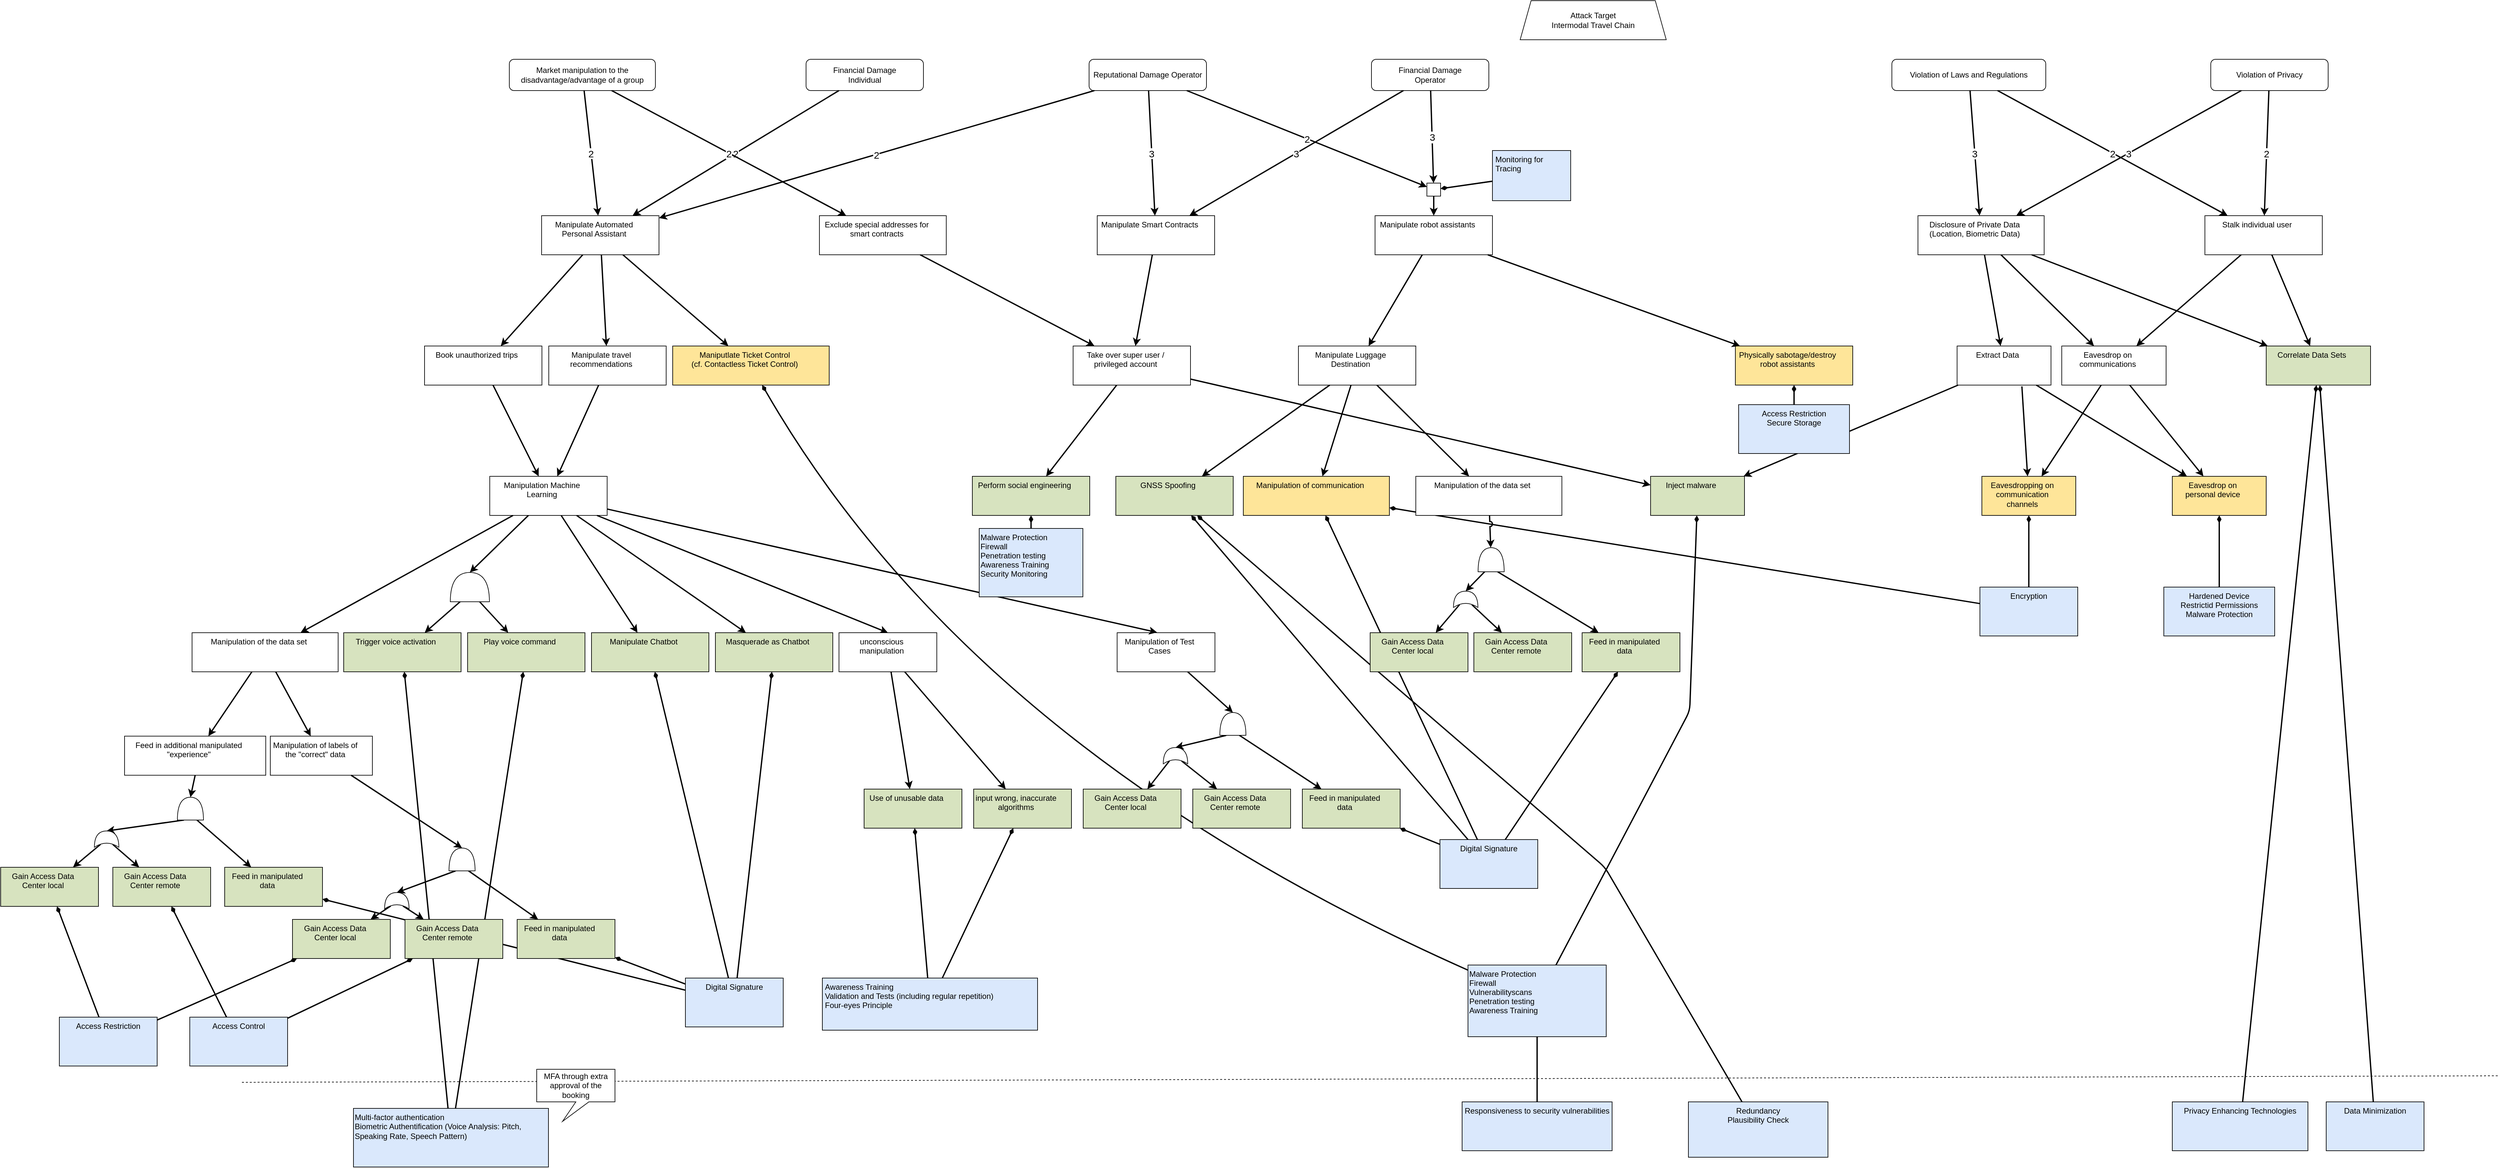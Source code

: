 <mxfile compressed="false" version="22.1.16" type="device">
  <diagram id="5mQjVeAMLh9t2EBukIg2" name="Page-1">
    <mxGraphModel dx="2284" dy="836" grid="1" gridSize="10" guides="1" tooltips="1" connect="1" arrows="1" fold="1" page="1" pageScale="1" pageWidth="850" pageHeight="1100" math="0" shadow="0">
      <root>
        <object tooltip="" id="0">
          <ag_global_attributes>
            <ag_global_attribute name="Resources" value="" iconName="hammer" min="0" max="5" />
            <ag_global_attribute name="Knowledge" value="" iconName="lightbulb" min="0" max="5" />
            <ag_global_attribute name="Location" value="" iconName="map_pin_ellipse" min="0" max="1" />
            <ag_global_attribute name="Impact" value="" iconName="flame" min="0" max="5" />
          </ag_global_attributes>
          <ag_attributes />
          <ag_computed_attributes />
          <ag_aggregation_functions>
            <ag_aggregation_function name="default" id="6b1d22791hih8" default="activity_w;link" fn="function (collection) { &#10;    var result = null; &#10;    if (collection.childAttributes.length == 1) { &#10;        result = collection.childAttributes[0].attributes;&#10;        result._marking = collection.childAttributes[0].id;&#10;    } else { &#10;        var candidates = []; &#10;        var worstValue = 0; &#10;        collection.childAttributes.forEach(function(child) { &#10;            var value = parseInt(child.computedAttribute); &#10;            if (value &gt; worstValue) { &#10;                worstValue = value; &#10;                candidates = []; &#10;                candidates.push(child); &#10;            } else if (value == worstValue) { &#10;                candidates.push(child); &#10;            } &#10;        }); &#10;        var tiebreaker = function(candidates, name, max) { &#10;            var min_value = max; &#10;            candidates.forEach(function(node) { &#10;                min_value = Math.min(min_value, node.attributes[name]); &#10;            }); &#10;            result = []; &#10;            candidates.forEach(function(node) { &#10;                if (node.attributes[name] == min_value) { &#10;                    result.push(node); &#10;                } &#10;            }); &#10;            return result; &#10;        }; &#10;        if (candidates.length &gt; 1) { &#10;            candidates = tiebreaker(candidates, &quot;Resources&quot;, collection.globalAttributes[&quot;Resources&quot;].max); &#10;            if (candidates.length &gt; 1) { &#10;                candidates = tiebreaker(candidates, &quot;Knowledge&quot;, collection.globalAttributes[&quot;Knowledge&quot;].max); &#10;            } &#10;        } &#10;        result = candidates[0].attributes;&#10;        result._marking = candidates[0].id;&#10;    } &#10;    return result; &#10;}" />
            <ag_aggregation_function name="AND" id="gf0d4f199018" default="and" fn="function (collection) { &#10;    var result = {}; &#10;    var ids = [];&#10;    collection.childAttributes.forEach(function(child) { &#10;    for (var attribute in child.attributes) { &#10;            if (attribute in result) { &#10;                result[attribute] += parseInt(child.attributes[attribute]); &#10;            } else { &#10;                result[attribute] = parseInt(child.attributes[attribute]); &#10;            } &#10;        }&#10;        ids.push(child.id);&#10;    }); &#10;    for (var attribute in result) { &#10;        if (attribute in collection.globalAttributes) { &#10;            result[attribute] = Math.min(collection.globalAttributes[attribute].max, result[attribute]); &#10;        } &#10;    }&#10;    result._marking = ids.join(&quot;;&quot;);&#10;    return result; &#10;}" />
            <ag_aggregation_function name="Security Control" id="73f575i0ghij5" default="activity_g;activity_y" fn="function (collection) { &#10;    var result = {}; &#10;    for (var attribute in collection.localAttributes) { &#10;        result[attribute] = parseInt(collection.localAttributes[attribute]); &#10;    } &#10;    collection.childAttributes.forEach(function(child) { &#10;        for (var attribute in child.attributes) { &#10;            if (attribute in collection.globalAttributes) { &#10;                if (attribute in result) { &#10;                    result[attribute] += parseInt(child.attributes[attribute]); &#10;                } &#10;            } &#10;        } &#10;    }); &#10;    for (var attribute in result) { &#10;        if (attribute in collection.globalAttributes) { &#10;            result[attribute] = Math.min(collection.globalAttributes[attribute].max, result[attribute]); &#10;        } &#10;    } &#10;    return result; &#10;}" />
            <ag_aggregation_function name="Risk" id="egf49jfgj408" default="consequence" fn="function (collection) {  &#10;    var maxRisk = &quot;L&quot;; &#10;    var matrix = [ &#10;        [&quot;L&quot;, &quot;L&quot;, &quot;L&quot;, &quot;L&quot;, &quot;L&quot;], &#10;        [&quot;L&quot;, &quot;L&quot;, &quot;M&quot;, &quot;M&quot;, &quot;M&quot;], &#10;        [&quot;L&quot;, &quot;M&quot;, &quot;M&quot;, &quot;S&quot;, &quot;S&quot;], &#10;        [&quot;L&quot;, &quot;M&quot;, &quot;S&quot;, &quot;V&quot;, &quot;V&quot;], &#10;        [&quot;L&quot;, &quot;M&quot;, &quot;S&quot;, &quot;V&quot;, &quot;V&quot;], &#10;    ];&#10;    var updatedImpacts = [];&#10;    var ids = [];&#10; &#10;    var compareRisk = function(risk1, risk2) { &#10;        /*&#10;        * Returns:&#10;        *  - Null: if one of the parameters is not a character representing a risk&#10;        *  - Negativ integer: if risk1 &lt; risk2&#10;        *  - Zero: if risks are equal&#10;        *  - Positive integer: if risk1 &gt; risk2&#10;        */&#10;        var values = [&quot;L&quot;, &quot;M&quot;, &quot;S&quot;, &quot;V&quot;]; &#10;        var index_risk1 = values.indexOf(risk1); &#10;        var index_risk2 = values.indexOf(risk2); &#10; &#10;        if (index_risk1 == -1 || index_risk2 == -1) { &#10;            return null; &#10;        } &#10;        return index_risk1 - index_risk2; &#10; &#10;    } &#10;     &#10;    collection.childAttributes.forEach(function(child) {  &#10;        var impact = 1;  &#10;        if (child.edgeWeight !== null) {  &#10;            impact = parseInt(child.edgeWeight);  &#10;        }&#10;        var _impact = parseInt(child.attributes._impact) || 0;&#10;        impact = Math.max(impact - _impact, 1);&#10;        updatedImpacts.push(child.id + ':' + impact);&#10;        var af = parseInt(child.computedAttribute) || parseInt(child.attributes._af);&#10;        risk = matrix[af - 1][impact - 1];&#10;        result = compareRisk(risk, maxRisk);&#10;        if (result &gt; 0) { &#10;            maxRisk = risk;&#10;            ids = [child.id];&#10;        } else if (result == 0){&#10;            ids.push(child.id);&#10;        }&#10;    });  &#10;  &#10;    var result = {'_risk': maxRisk, &quot;_marking&quot;: ids.join(&quot;;&quot;)};&#10;    if (updatedImpacts.length &gt; 0) {&#10;        result._weight = updatedImpacts.join(';');&#10;    }&#10;    return result;&#10;}" />
            <ag_aggregation_function name="Impact" id="397423adceb0f" default="" fn="function(collection) {&#10;    var impact = 0;&#10;    var result = {}&#10;    &#10;    collection.childAttributes.forEach(function(child) {&#10;        if (&quot;Impact&quot; in child.attributes) {&#10;            impact += parseInt(child.attributes[&quot;Impact&quot;]);&#10;        } else if (&quot;Resources&quot; in child.attributes &amp;&amp; &quot;Knowledge&quot; in child.attributes &amp;&amp; &quot;Location&quot; in child.attributes) {&#10;            result._af = child.computedAttribute&#10;            result._marking = child.id;&#10;        }&#10;    });&#10;    result._impact = Math.min(impact, collection.globalAttributes[&quot;Impact&quot;].max);&#10;    &#10;    return result;&#10;}" />
          </ag_aggregation_functions>
          <ag_computed_attributes_functions>
            <ag_computed_attributes_function name="default" id="dbg60ff69g9a" default="activity_w;activity_g;activity_y" fn="function (collection) { &#10;    var colorMatrix = {&#10;        5: {&quot;fillColor&quot;: &quot;#cc0000&quot;, &quot;fontColor&quot;: &quot;#ffffff&quot;},&#10;        4: {&quot;fillColor&quot;: &quot;#ff4000&quot;, &quot;fontColor&quot;: &quot;#ffffff&quot;},&#10;        3: {&quot;fillColor&quot;: &quot;#ffdd00&quot;, &quot;fontColor&quot;: &quot;#000000&quot;},&#10;        2: {&quot;fillColor&quot;: &quot;#d4ff00&quot;, &quot;fontColor&quot;: &quot;#000000&quot;},&#10;        1: {&quot;fillColor&quot;: &quot;#40ff00&quot;, &quot;fontColor&quot;: &quot;#000000&quot;}&#10;    }&#10;    var matrix = [ &#10;        [5, 5, 4, 3, 2], &#10;        [5, 4, 4, 3, 2], &#10;        [5, 4, 4, 3, 2], &#10;        [4, 3, 3, 2, 1], &#10;        [3, 2, 2, 1, 1], &#10;    ];&#10;    var result = {};&#10;    &#10;    if (&quot;Knowledge&quot; in collection.cellAttributes &amp;&amp; &quot;Resources&quot; in collection.cellAttributes) {&#10;        var knowledgeIndex = parseInt(collection.cellAttributes[&quot;Knowledge&quot;]) - 1; &#10;        var resourcesIndex = parseInt(collection.cellAttributes[&quot;Resources&quot;]) - 1;&#10;        &#10;        var value = Math.min(5, &#10;            Math.max(collection.globalAttributes[&quot;Location&quot;].max, &#10;                Math.max( matrix[knowledgeIndex][resourcesIndex] - parseInt(collection.cellAttributes[&quot;Location&quot;])) &#10;            ));&#10;        result = colorMatrix[value] || result;&#10;        result[&quot;value&quot;] = value;&#10;    }&#10;    &#10;    return result;&#10;}" />
            <ag_computed_attributes_function name="Risk" id="6c831697g9i0a" default="" fn="function(collection){&#10;    var riskMatrix = {&#10;        &quot;V&quot;: {&quot;fillColor&quot;: &quot;#cc0000&quot;, &quot;fontColor&quot;: &quot;#ffffff&quot;},&#10;        &quot;S&quot;: {&quot;fillColor&quot;: &quot;#ff4000&quot;, &quot;fontColor&quot;: &quot;#ffffff&quot;},&#10;        &quot;M&quot;: {&quot;fillColor&quot;: &quot;#ffdd00&quot;, &quot;fontColor&quot;: &quot;#000000&quot;},&#10;        &quot;L&quot;: {&quot;fillColor&quot;: &quot;#40ff00&quot;, &quot;fontColor&quot;: &quot;#000000&quot;},&#10;    };&#10;    var result = {};&#10;    &#10;    if (&quot;_risk&quot; in collection.cellAttributes) {&#10;        var risk = collection.cellAttributes[&quot;_risk&quot;];&#10;        result = riskMatrix[risk] || result;&#10;        result[&quot;value&quot;] = risk;&#10;    }&#10;    &#10;    return result; &#10;}" />
          </ag_computed_attributes_functions>
          <mxCell />
        </object>
        <object id="1">
          <ag_attributes />
          <ag_computed_attributes />
          <mxCell parent="0" />
        </object>
        <object label="Attack Target&#10;Intermodal Travel Chain" id="uPvtzUqCq0j5UhJlTc7c-1">
          <ag_attributes />
          <ag_computed_attributes />
          <mxCell style="whiteSpace=wrap;shape=trapezoid;size=0.075;" parent="1" vertex="1">
            <mxGeometry x="1550" y="30" width="224" height="60" as="geometry" />
          </mxCell>
        </object>
        <object label="Violation of Laws and Regulations" id="uPvtzUqCq0j5UhJlTc7c-2">
          <ag_attributes _risk="L" _marking="uPvtzUqCq0j5UhJlTc7c-3;uPvtzUqCq0j5UhJlTc7c-4" _weight="uPvtzUqCq0j5UhJlTc7c-3:3;uPvtzUqCq0j5UhJlTc7c-4:2" />
          <ag_computed_attributes fillColor="#40ff00" fontColor="#000000" value="L" />
          <ag_computed_attributes_function_reference ag_computed_attributes_function_reference="6c831697g9i0a" />
          <ag_aggregation_function_reference ag_aggregation_function_reference="egf49jfgj408" />
          <mxCell style="verticalAlign=middle;align=center;fillColor=#FFFFFF;gradientColor=none;labelBackgroundColor=none;rounded=1;whiteSpace=wrap;shape=attackgraphs.node;" parent="1" vertex="1">
            <mxGeometry x="2120" y="120" width="236" height="48" as="geometry" />
          </mxCell>
        </object>
        <object label="Disclosure of Private Data&#10;(Location, Biometric Data)" Resources="" Knowledge="" Location="" id="uPvtzUqCq0j5UhJlTc7c-3">
          <ag_attributes label="NaN" Resources="4" Knowledge="4" Location="1" _marking="uPvtzUqCq0j5UhJlTc7c-11" />
          <ag_computed_attributes fillColor="#40ff00" fontColor="#000000" value="1" />
          <ag_computed_attributes_function_reference ag_computed_attributes_function_reference="dbg60ff69g9a" />
          <ag_aggregation_function_reference ag_aggregation_function_reference="6b1d22791hih8" />
          <mxCell style="verticalAlign=top;align=center;fillColor=#FFFFFF;gradientColor=none;labelBackgroundColor=none;rounded=0;whiteSpace=wrap;shape=attackgraphs.node;spacingRight=20;" parent="1" vertex="1">
            <mxGeometry x="2160" y="360" width="193.5" height="60" as="geometry" />
          </mxCell>
        </object>
        <object label="Stalk individual user" Resources="" Knowledge="" Location="" id="uPvtzUqCq0j5UhJlTc7c-4">
          <ag_attributes label="NaN" Resources="4" Knowledge="4" Location="1" _marking="uPvtzUqCq0j5UhJlTc7c-7" />
          <ag_computed_attributes fillColor="#40ff00" fontColor="#000000" value="1" />
          <ag_aggregation_function_reference ag_aggregation_function_reference="6b1d22791hih8" />
          <ag_computed_attributes_function_reference ag_computed_attributes_function_reference="dbg60ff69g9a" />
          <mxCell style="verticalAlign=top;align=center;fillColor=#FFFFFF;gradientColor=none;labelBackgroundColor=none;rounded=0;whiteSpace=wrap;shape=attackgraphs.node;spacingRight=20;" parent="1" vertex="1">
            <mxGeometry x="2600" y="360" width="180" height="60" as="geometry" />
          </mxCell>
        </object>
        <object label="3" id="uPvtzUqCq0j5UhJlTc7c-5">
          <ag_attributes />
          <ag_computed_attributes />
          <mxCell style="endArrow=classic;startArrow=none;startFill=0;endFill=1;strokeWidth=2;strokeColor=#000000;fontSize=15;" parent="1" source="uPvtzUqCq0j5UhJlTc7c-2" target="uPvtzUqCq0j5UhJlTc7c-3" edge="1">
            <mxGeometry width="50" height="50" relative="1" as="geometry">
              <mxPoint x="2290" y="310" as="sourcePoint" />
              <mxPoint x="2520" y="570" as="targetPoint" />
            </mxGeometry>
          </mxCell>
        </object>
        <object label="2" id="uPvtzUqCq0j5UhJlTc7c-6">
          <ag_attributes />
          <ag_computed_attributes />
          <mxCell style="endArrow=classic;startArrow=none;startFill=0;endFill=1;strokeWidth=2;strokeColor=#000000;fontSize=15;" parent="1" source="uPvtzUqCq0j5UhJlTc7c-2" target="uPvtzUqCq0j5UhJlTc7c-4" edge="1">
            <mxGeometry width="50" height="50" relative="1" as="geometry">
              <mxPoint x="2430" y="300" as="sourcePoint" />
              <mxPoint x="2792.98" y="259.008" as="targetPoint" />
            </mxGeometry>
          </mxCell>
        </object>
        <object label="Eavesdrop on communications" Resources="" Knowledge="" Location="" id="uPvtzUqCq0j5UhJlTc7c-7">
          <ag_attributes label="NaN" Resources="4" Knowledge="4" Location="1" _marking="uPvtzUqCq0j5UhJlTc7c-8" />
          <ag_computed_attributes fillColor="#40ff00" fontColor="#000000" value="1" />
          <ag_computed_attributes_function_reference ag_computed_attributes_function_reference="dbg60ff69g9a" />
          <ag_aggregation_function_reference ag_aggregation_function_reference="6b1d22791hih8" />
          <mxCell style="verticalAlign=top;align=center;fillColor=#FFFFFF;gradientColor=none;labelBackgroundColor=none;rounded=0;whiteSpace=wrap;shape=attackgraphs.node;spacingRight=20;" parent="1" vertex="1">
            <mxGeometry x="2380.5" y="560" width="160" height="60" as="geometry" />
          </mxCell>
        </object>
        <object id="eCq6edl6h6hgmWOPJE0u-16">
          <ag_attributes />
          <ag_computed_attributes />
          <mxCell style="edgeStyle=none;rounded=0;orthogonalLoop=1;jettySize=auto;html=1;strokeWidth=2;startArrow=diamondThin;startFill=1;endArrow=none;endFill=0;strokeColor=#000000;" parent="1" source="uPvtzUqCq0j5UhJlTc7c-8" target="_DiuqgOfEGZcNAKlj9fZ-1" edge="1">
            <mxGeometry relative="1" as="geometry">
              <mxPoint x="2782.0" y="1670" as="targetPoint" />
            </mxGeometry>
          </mxCell>
        </object>
        <object id="eCq6edl6h6hgmWOPJE0u-14">
          <ag_attributes />
          <ag_computed_attributes />
          <mxCell style="edgeStyle=none;rounded=0;orthogonalLoop=1;jettySize=auto;html=1;strokeWidth=2;startArrow=diamondThin;startFill=1;endArrow=none;endFill=0;strokeColor=#000000;" parent="1" source="uPvtzUqCq0j5UhJlTc7c-9" target="_DiuqgOfEGZcNAKlj9fZ-2" edge="1">
            <mxGeometry relative="1" as="geometry" />
          </mxCell>
        </object>
        <object id="eCq6edl6h6hgmWOPJE0u-15">
          <ag_attributes />
          <ag_computed_attributes />
          <mxCell style="edgeStyle=none;rounded=0;orthogonalLoop=1;jettySize=auto;html=1;strokeWidth=2;startArrow=diamondThin;startFill=1;endArrow=none;endFill=0;strokeColor=#000000;" parent="1" source="uPvtzUqCq0j5UhJlTc7c-9" target="eCq6edl6h6hgmWOPJE0u-5" edge="1">
            <mxGeometry relative="1" as="geometry" />
          </mxCell>
        </object>
        <object label="Correlate Data Sets" Resources="1" Knowledge="2" Location="0" id="uPvtzUqCq0j5UhJlTc7c-9">
          <ag_attributes label="NaN" Resources="4" Knowledge="5" Location="0" />
          <ag_computed_attributes fillColor="#40ff00" fontColor="#000000" value="1" />
          <ag_computed_attributes_function_reference ag_computed_attributes_function_reference="dbg60ff69g9a" />
          <ag_aggregation_function_reference ag_aggregation_function_reference="73f575i0ghij5" />
          <mxCell style="verticalAlign=top;align=center;fillColor=#d7e3bf;gradientColor=none;labelBackgroundColor=none;rounded=0;whiteSpace=wrap;shape=attackgraphs.node;spacingRight=20;" parent="1" vertex="1">
            <mxGeometry x="2694" y="560" width="160" height="60" as="geometry" />
          </mxCell>
        </object>
        <object label="Extract Data" Resources="" Knowledge="" Location="" id="uPvtzUqCq0j5UhJlTc7c-11">
          <ag_attributes label="NaN" Resources="4" Knowledge="4" Location="1" _marking="uPvtzUqCq0j5UhJlTc7c-8" />
          <ag_computed_attributes fillColor="#40ff00" fontColor="#000000" value="1" />
          <ag_computed_attributes_function_reference ag_computed_attributes_function_reference="dbg60ff69g9a" />
          <ag_aggregation_function_reference ag_aggregation_function_reference="6b1d22791hih8" />
          <mxCell style="verticalAlign=top;align=center;fillColor=#FFFFFF;gradientColor=none;labelBackgroundColor=none;rounded=0;whiteSpace=wrap;shape=attackgraphs.node;spacingRight=20;" parent="1" vertex="1">
            <mxGeometry x="2220" y="560" width="144" height="60" as="geometry" />
          </mxCell>
        </object>
        <object id="eCq6edl6h6hgmWOPJE0u-22">
          <ag_attributes />
          <ag_computed_attributes />
          <mxCell style="edgeStyle=none;rounded=1;orthogonalLoop=1;jettySize=auto;html=1;strokeWidth=2;startArrow=diamondThin;startFill=1;endArrow=none;endFill=0;strokeColor=#000000;" parent="1" source="uPvtzUqCq0j5UhJlTc7c-13" target="eCq6edl6h6hgmWOPJE0u-21" edge="1">
            <mxGeometry relative="1" as="geometry">
              <Array as="points">
                <mxPoint x="1810" y="1120" />
              </Array>
            </mxGeometry>
          </mxCell>
        </object>
        <object id="uPvtzUqCq0j5UhJlTc7c-15">
          <ag_attributes />
          <ag_computed_attributes />
          <mxCell style="edgeStyle=none;startArrow=none;endArrow=classic;spacingTop=0;spacingBottom=0;spacingLeft=0;spacingRight=0;verticalAlign=middle;labelBackgroundColor=#ffffff;rounded=0;startFill=0;endFill=1;strokeWidth=2;strokeColor=#000000;" parent="1" source="uPvtzUqCq0j5UhJlTc7c-4" target="uPvtzUqCq0j5UhJlTc7c-9" edge="1">
            <mxGeometry relative="1" as="geometry">
              <mxPoint as="offset" />
              <Array as="points" />
              <mxPoint x="2538" y="388" as="sourcePoint" />
            </mxGeometry>
          </mxCell>
        </object>
        <object label="" id="uPvtzUqCq0j5UhJlTc7c-16">
          <ag_attributes />
          <ag_computed_attributes />
          <mxCell style="edgeStyle=none;startArrow=none;endArrow=classic;spacingTop=0;spacingBottom=0;spacingLeft=0;spacingRight=0;verticalAlign=middle;labelBackgroundColor=#ffffff;rounded=0;align=center;startFill=0;endFill=1;strokeWidth=2;strokeColor=#000000;" parent="1" source="uPvtzUqCq0j5UhJlTc7c-11" target="uPvtzUqCq0j5UhJlTc7c-13" edge="1">
            <mxGeometry relative="1" as="geometry">
              <mxPoint x="-1" y="-1" as="offset" />
              <Array as="points" />
            </mxGeometry>
          </mxCell>
        </object>
        <object label="" id="uPvtzUqCq0j5UhJlTc7c-18">
          <ag_attributes />
          <ag_computed_attributes />
          <mxCell style="edgeStyle=none;startArrow=none;endArrow=classic;spacingTop=0;spacingBottom=0;spacingLeft=0;spacingRight=0;verticalAlign=middle;labelBackgroundColor=#ffffff;rounded=0;align=center;startFill=0;endFill=1;strokeWidth=2;strokeColor=#000000;" parent="1" source="uPvtzUqCq0j5UhJlTc7c-3" target="uPvtzUqCq0j5UhJlTc7c-11" edge="1">
            <mxGeometry relative="1" as="geometry">
              <mxPoint y="-1" as="offset" />
              <Array as="points" />
              <mxPoint x="2281.0" y="388" as="sourcePoint" />
            </mxGeometry>
          </mxCell>
        </object>
        <object id="uPvtzUqCq0j5UhJlTc7c-21">
          <ag_attributes />
          <ag_computed_attributes />
          <mxCell style="edgeStyle=none;startArrow=none;endArrow=classic;spacingTop=0;spacingBottom=0;spacingLeft=0;spacingRight=0;verticalAlign=middle;labelBackgroundColor=#ffffff;rounded=0;startFill=0;endFill=1;strokeWidth=2;strokeColor=#000000;" parent="1" source="uPvtzUqCq0j5UhJlTc7c-3" target="uPvtzUqCq0j5UhJlTc7c-7" edge="1">
            <mxGeometry relative="1" as="geometry">
              <mxPoint x="-1" y="-1" as="offset" />
              <Array as="points" />
              <mxPoint x="2321.0" y="388" as="sourcePoint" />
            </mxGeometry>
          </mxCell>
        </object>
        <object label="" id="uPvtzUqCq0j5UhJlTc7c-22">
          <ag_attributes />
          <ag_computed_attributes />
          <mxCell style="edgeStyle=none;startArrow=none;endArrow=classic;spacingTop=0;spacingBottom=0;spacingLeft=0;spacingRight=0;verticalAlign=middle;labelBackgroundColor=#ffffff;rounded=0;align=center;startFill=0;endFill=1;strokeWidth=2;strokeColor=#000000;" parent="1" source="uPvtzUqCq0j5UhJlTc7c-7" target="uPvtzUqCq0j5UhJlTc7c-31" edge="1">
            <mxGeometry x="0.531" relative="1" as="geometry">
              <mxPoint as="offset" />
              <Array as="points" />
              <mxPoint x="2445" y="848" as="targetPoint" />
            </mxGeometry>
          </mxCell>
        </object>
        <object label="" id="uPvtzUqCq0j5UhJlTc7c-23">
          <ag_attributes />
          <ag_computed_attributes />
          <mxCell style="edgeStyle=none;startArrow=none;endArrow=classic;spacingTop=0;spacingBottom=0;spacingLeft=0;spacingRight=0;verticalAlign=middle;labelBackgroundColor=#ffffff;rounded=0;align=center;startFill=0;endFill=1;strokeWidth=2;strokeColor=#000000;" parent="1" source="uPvtzUqCq0j5UhJlTc7c-7" target="uPvtzUqCq0j5UhJlTc7c-8" edge="1">
            <mxGeometry relative="1" as="geometry">
              <mxPoint as="offset" />
              <Array as="points" />
            </mxGeometry>
          </mxCell>
        </object>
        <object label="" id="uPvtzUqCq0j5UhJlTc7c-27">
          <ag_attributes />
          <ag_computed_attributes />
          <mxCell style="edgeStyle=none;startArrow=none;endArrow=classic;spacingTop=0;spacingBottom=0;spacingLeft=0;spacingRight=0;verticalAlign=middle;labelBackgroundColor=#ffffff;rounded=0;align=center;exitX=0.69;exitY=1.033;exitDx=0;exitDy=0;exitPerimeter=0;startFill=0;endFill=1;strokeWidth=2;strokeColor=#000000;" parent="1" source="uPvtzUqCq0j5UhJlTc7c-11" target="uPvtzUqCq0j5UhJlTc7c-31" edge="1">
            <mxGeometry relative="1" as="geometry">
              <mxPoint x="-1" y="-1" as="offset" />
              <Array as="points" />
              <mxPoint x="2412" y="735" as="sourcePoint" />
              <mxPoint x="2410.528" y="848.68" as="targetPoint" />
            </mxGeometry>
          </mxCell>
        </object>
        <object label="" id="uPvtzUqCq0j5UhJlTc7c-28">
          <ag_attributes />
          <ag_computed_attributes />
          <mxCell style="edgeStyle=none;startArrow=none;endArrow=classic;spacingTop=0;spacingBottom=0;spacingLeft=0;spacingRight=0;verticalAlign=middle;labelBackgroundColor=#ffffff;rounded=0;align=center;startFill=0;endFill=1;strokeWidth=2;strokeColor=#000000;" parent="1" source="uPvtzUqCq0j5UhJlTc7c-11" target="uPvtzUqCq0j5UhJlTc7c-8" edge="1">
            <mxGeometry x="0.649" y="-3" relative="1" as="geometry">
              <mxPoint as="offset" />
              <Array as="points" />
              <mxPoint x="2261.36" y="736.155" as="sourcePoint" />
              <mxPoint x="2420.528" y="858.68" as="targetPoint" />
            </mxGeometry>
          </mxCell>
        </object>
        <object label="" id="uPvtzUqCq0j5UhJlTc7c-29">
          <ag_attributes />
          <ag_computed_attributes />
          <mxCell style="endArrow=classic;startArrow=none;startFill=0;endFill=1;strokeWidth=2;strokeColor=#000000;" parent="1" source="uPvtzUqCq0j5UhJlTc7c-3" target="uPvtzUqCq0j5UhJlTc7c-9" edge="1">
            <mxGeometry width="50" height="50" relative="1" as="geometry">
              <mxPoint x="2370" y="410" as="sourcePoint" />
              <mxPoint x="2670" y="420" as="targetPoint" />
            </mxGeometry>
          </mxCell>
        </object>
        <object label="" id="uPvtzUqCq0j5UhJlTc7c-30">
          <ag_attributes />
          <ag_computed_attributes />
          <mxCell style="endArrow=classic;startArrow=none;startFill=0;endFill=1;strokeWidth=2;strokeColor=#000000;" parent="1" source="uPvtzUqCq0j5UhJlTc7c-4" target="uPvtzUqCq0j5UhJlTc7c-7" edge="1">
            <mxGeometry width="50" height="50" relative="1" as="geometry">
              <mxPoint x="2570" y="460" as="sourcePoint" />
              <mxPoint x="2376.449" y="398" as="targetPoint" />
            </mxGeometry>
          </mxCell>
        </object>
        <object id="eCq6edl6h6hgmWOPJE0u-12">
          <ag_attributes />
          <ag_computed_attributes />
          <mxCell style="edgeStyle=none;rounded=0;orthogonalLoop=1;jettySize=auto;html=1;strokeWidth=2;startArrow=diamondThin;startFill=1;endArrow=none;endFill=0;strokeColor=#000000;" parent="1" source="uPvtzUqCq0j5UhJlTc7c-31" target="eCq6edl6h6hgmWOPJE0u-7" edge="1">
            <mxGeometry relative="1" as="geometry" />
          </mxCell>
        </object>
        <object label="Eavesdropping on communication channels" Resources="2" Knowledge="2" Location="0" id="uPvtzUqCq0j5UhJlTc7c-31">
          <ag_attributes label="NaN" Resources="5" Knowledge="5" Location="0" />
          <ag_computed_attributes fillColor="#40ff00" fontColor="#000000" value="1" />
          <ag_computed_attributes_function_reference ag_computed_attributes_function_reference="dbg60ff69g9a" />
          <ag_aggregation_function_reference ag_aggregation_function_reference="73f575i0ghij5" />
          <mxCell style="verticalAlign=top;align=center;fillColor=#fee599;gradientColor=none;labelBackgroundColor=none;rounded=0;whiteSpace=wrap;shape=attackgraphs.node;spacingRight=20;" parent="1" vertex="1">
            <mxGeometry x="2258" y="760" width="144" height="60" as="geometry" />
          </mxCell>
        </object>
        <object label="Violation of Privacy" id="uPvtzUqCq0j5UhJlTc7c-32">
          <ag_attributes _risk="L" _marking="uPvtzUqCq0j5UhJlTc7c-3;uPvtzUqCq0j5UhJlTc7c-4" _weight="uPvtzUqCq0j5UhJlTc7c-3:3;uPvtzUqCq0j5UhJlTc7c-4:2" />
          <ag_computed_attributes fillColor="#40ff00" fontColor="#000000" value="L" />
          <ag_computed_attributes_function_reference ag_computed_attributes_function_reference="6c831697g9i0a" />
          <ag_aggregation_function_reference ag_aggregation_function_reference="egf49jfgj408" />
          <mxCell style="verticalAlign=middle;align=center;fillColor=#FFFFFF;gradientColor=none;labelBackgroundColor=none;rounded=1;whiteSpace=wrap;shape=attackgraphs.node;" parent="1" vertex="1">
            <mxGeometry x="2609" y="120" width="180" height="48" as="geometry" />
          </mxCell>
        </object>
        <object label="3" id="uPvtzUqCq0j5UhJlTc7c-33">
          <ag_attributes />
          <ag_computed_attributes />
          <mxCell style="endArrow=classic;startArrow=none;startFill=0;endFill=1;strokeWidth=2;strokeColor=#000000;fontSize=15;" parent="1" source="uPvtzUqCq0j5UhJlTc7c-32" target="uPvtzUqCq0j5UhJlTc7c-3" edge="1">
            <mxGeometry width="50" height="50" relative="1" as="geometry">
              <mxPoint x="2407.753" y="350" as="sourcePoint" />
              <mxPoint x="2633" y="280" as="targetPoint" />
            </mxGeometry>
          </mxCell>
        </object>
        <object label="2" id="uPvtzUqCq0j5UhJlTc7c-34">
          <ag_attributes />
          <ag_computed_attributes />
          <mxCell style="endArrow=classic;startArrow=none;startFill=0;endFill=1;strokeWidth=2;strokeColor=#000000;fontSize=15;" parent="1" source="uPvtzUqCq0j5UhJlTc7c-32" target="uPvtzUqCq0j5UhJlTc7c-4" edge="1">
            <mxGeometry width="50" height="50" relative="1" as="geometry">
              <mxPoint x="2770" y="290" as="sourcePoint" />
              <mxPoint x="2518" y="248" as="targetPoint" />
            </mxGeometry>
          </mxCell>
        </object>
        <object label="Financial Damage&#10;Individual" id="uPvtzUqCq0j5UhJlTc7c-35">
          <ag_attributes _risk="L" _marking="uPvtzUqCq0j5UhJlTc7c-41" _weight="uPvtzUqCq0j5UhJlTc7c-41:2" />
          <ag_computed_attributes fillColor="#40ff00" fontColor="#000000" value="L" />
          <ag_computed_attributes_function_reference ag_computed_attributes_function_reference="6c831697g9i0a" />
          <ag_aggregation_function_reference ag_aggregation_function_reference="egf49jfgj408" />
          <mxCell style="rounded=1;whiteSpace=wrap;shape=attackgraphs.node;" parent="1" vertex="1">
            <mxGeometry x="455" y="120" width="180" height="48" as="geometry" />
          </mxCell>
        </object>
        <object label="Financial Damage&#10;Operator" id="uPvtzUqCq0j5UhJlTc7c-36">
          <ag_attributes _risk="L" _marking="eCq6edl6h6hgmWOPJE0u-34;uPvtzUqCq0j5UhJlTc7c-67" _weight="eCq6edl6h6hgmWOPJE0u-34:1;uPvtzUqCq0j5UhJlTc7c-67:3" />
          <ag_computed_attributes fillColor="#40ff00" fontColor="#000000" value="L" />
          <ag_computed_attributes_function_reference ag_computed_attributes_function_reference="6c831697g9i0a" />
          <ag_aggregation_function_reference ag_aggregation_function_reference="egf49jfgj408" />
          <mxCell style="verticalAlign=middle;align=center;fillColor=#FFFFFF;gradientColor=none;labelBackgroundColor=none;rounded=1;whiteSpace=wrap;shape=attackgraphs.node;" parent="1" vertex="1">
            <mxGeometry x="1322" y="120" width="180" height="48" as="geometry" />
          </mxCell>
        </object>
        <object label="Reputational Damage Operator" id="uPvtzUqCq0j5UhJlTc7c-37">
          <ag_attributes _risk="L" _marking="eCq6edl6h6hgmWOPJE0u-34;uPvtzUqCq0j5UhJlTc7c-41;uPvtzUqCq0j5UhJlTc7c-67" _weight="eCq6edl6h6hgmWOPJE0u-34:1;uPvtzUqCq0j5UhJlTc7c-41:2;uPvtzUqCq0j5UhJlTc7c-67:3" />
          <ag_computed_attributes fillColor="#40ff00" fontColor="#000000" value="L" />
          <ag_computed_attributes_function_reference ag_computed_attributes_function_reference="6c831697g9i0a" />
          <ag_aggregation_function_reference ag_aggregation_function_reference="egf49jfgj408" />
          <mxCell style="verticalAlign=middle;align=center;fillColor=#FFFFFF;gradientColor=none;labelBackgroundColor=none;rounded=1;whiteSpace=wrap;shape=attackgraphs.node;" parent="1" vertex="1">
            <mxGeometry x="889" y="120" width="180" height="48" as="geometry" />
          </mxCell>
        </object>
        <object label="Market manipulation to the disadvantage/advantage of a group" id="uPvtzUqCq0j5UhJlTc7c-38">
          <ag_attributes _risk="L" _marking="uPvtzUqCq0j5UhJlTc7c-41;Zh3dSjUnpUvwRO7Crw0d-19" _weight="uPvtzUqCq0j5UhJlTc7c-41:2;Zh3dSjUnpUvwRO7Crw0d-19:2" />
          <ag_computed_attributes fillColor="#40ff00" fontColor="#000000" value="L" />
          <ag_computed_attributes_function_reference ag_computed_attributes_function_reference="6c831697g9i0a" />
          <ag_aggregation_function_reference ag_aggregation_function_reference="egf49jfgj408" />
          <mxCell style="verticalAlign=middle;align=center;fillColor=#ffffff;gradientColor=none;labelBackgroundColor=none;rounded=1;whiteSpace=wrap;shape=attackgraphs.node;" parent="1" vertex="1">
            <mxGeometry y="120" width="224" height="48" as="geometry" />
          </mxCell>
        </object>
        <object label="Manipulate robot assistants" Resources="" Knowledge="" Location="" id="uPvtzUqCq0j5UhJlTc7c-40">
          <ag_attributes label="NaN" Resources="3" Knowledge="3" Location="1" _marking="uPvtzUqCq0j5UhJlTc7c-44" />
          <ag_computed_attributes fillColor="#ffdd00" fontColor="#000000" value="3" />
          <ag_computed_attributes_function_reference ag_computed_attributes_function_reference="dbg60ff69g9a" />
          <ag_aggregation_function_reference ag_aggregation_function_reference="6b1d22791hih8" />
          <mxCell style="verticalAlign=top;align=center;fillColor=#FFFFFF;gradientColor=none;labelBackgroundColor=none;rounded=0;whiteSpace=wrap;shape=attackgraphs.node;spacingRight=20;" parent="1" vertex="1">
            <mxGeometry x="1327.5" y="360" width="180" height="60" as="geometry" />
          </mxCell>
        </object>
        <object label="Manipulate Automated Personal Assistant" Resources="" Knowledge="" Location="" id="uPvtzUqCq0j5UhJlTc7c-41">
          <ag_attributes label="NaN" Resources="4" Knowledge="4" Location="1" _marking="uPvtzUqCq0j5UhJlTc7c-57" />
          <ag_computed_attributes fillColor="#40ff00" fontColor="#000000" value="1" />
          <ag_computed_attributes_function_reference ag_computed_attributes_function_reference="dbg60ff69g9a" />
          <ag_aggregation_function_reference ag_aggregation_function_reference="6b1d22791hih8" />
          <mxCell style="verticalAlign=top;align=center;fillColor=#FFFFFF;gradientColor=none;labelBackgroundColor=none;rounded=0;whiteSpace=wrap;shape=attackgraphs.node;spacingRight=20;" parent="1" vertex="1">
            <mxGeometry x="49.5" y="360" width="180" height="60" as="geometry" />
          </mxCell>
        </object>
        <object label="Manipulate travel recommendations" Resources="" Knowledge="" Location="" id="uPvtzUqCq0j5UhJlTc7c-42">
          <ag_attributes label="NaN" Resources="4" Knowledge="4" Location="1" _marking="uPvtzUqCq0j5UhJlTc7c-43" />
          <ag_computed_attributes fillColor="#40ff00" fontColor="#000000" value="1" />
          <ag_computed_attributes_function_reference ag_computed_attributes_function_reference="dbg60ff69g9a" />
          <ag_aggregation_function_reference ag_aggregation_function_reference="6b1d22791hih8" />
          <mxCell style="verticalAlign=top;align=center;fillColor=#FFFFFF;gradientColor=none;labelBackgroundColor=none;rounded=0;whiteSpace=wrap;shape=attackgraphs.node;spacingRight=20;" parent="1" vertex="1">
            <mxGeometry x="60.5" y="560" width="180" height="60" as="geometry" />
          </mxCell>
        </object>
        <object label="Manipulation Machine Learning" Resources="" Knowledge="" Location="" id="uPvtzUqCq0j5UhJlTc7c-43">
          <ag_attributes label="NaN" Resources="4" Knowledge="4" Location="1" _marking="PANx_2H3_iy-v-Putqux-5" />
          <ag_computed_attributes fillColor="#40ff00" fontColor="#000000" value="1" />
          <ag_computed_attributes_function_reference ag_computed_attributes_function_reference="dbg60ff69g9a" />
          <ag_aggregation_function_reference ag_aggregation_function_reference="6b1d22791hih8" />
          <mxCell style="verticalAlign=top;align=center;gradientColor=none;labelBackgroundColor=none;rounded=0;whiteSpace=wrap;shape=attackgraphs.node;spacingRight=20;" parent="1" vertex="1">
            <mxGeometry x="-30" y="760" width="180" height="60" as="geometry" />
          </mxCell>
        </object>
        <object id="eCq6edl6h6hgmWOPJE0u-36">
          <ag_attributes />
          <ag_computed_attributes />
          <mxCell style="edgeStyle=none;rounded=0;orthogonalLoop=1;jettySize=auto;html=1;strokeWidth=2;startArrow=diamondThin;startFill=1;endArrow=none;endFill=0;strokeColor=#000000;" parent="1" source="uPvtzUqCq0j5UhJlTc7c-44" target="eCq6edl6h6hgmWOPJE0u-8" edge="1">
            <mxGeometry relative="1" as="geometry" />
          </mxCell>
        </object>
        <object label="Physically sabotage/destroy robot assistants" Resources="2" Knowledge="1" Location="1" id="uPvtzUqCq0j5UhJlTc7c-44">
          <ag_attributes label="NaN" Resources="3" Knowledge="3" Location="1" />
          <ag_computed_attributes fillColor="#ffdd00" fontColor="#000000" value="3" />
          <ag_computed_attributes_function_reference ag_computed_attributes_function_reference="dbg60ff69g9a" />
          <ag_aggregation_function_reference ag_aggregation_function_reference="73f575i0ghij5" />
          <mxCell style="verticalAlign=top;align=center;labelBackgroundColor=none;rounded=0;whiteSpace=wrap;fillColor=#FEE599;shape=attackgraphs.node;spacingRight=20;" parent="1" vertex="1">
            <mxGeometry x="1880" y="560" width="180" height="60" as="geometry" />
          </mxCell>
        </object>
        <object label="" id="uPvtzUqCq0j5UhJlTc7c-45">
          <ag_attributes />
          <ag_computed_attributes />
          <mxCell style="endArrow=classic;fontColor=#FEE599;startArrow=none;startFill=0;endFill=1;strokeWidth=2;strokeColor=#000000;" parent="1" source="uPvtzUqCq0j5UhJlTc7c-41" target="uPvtzUqCq0j5UhJlTc7c-57" edge="1">
            <mxGeometry width="50" height="50" relative="1" as="geometry">
              <mxPoint x="680" y="398" as="sourcePoint" />
              <mxPoint x="1044" y="410" as="targetPoint" />
            </mxGeometry>
          </mxCell>
        </object>
        <object label="" id="uPvtzUqCq0j5UhJlTc7c-46">
          <ag_attributes />
          <ag_computed_attributes />
          <mxCell style="endArrow=classic;fontColor=#FEE599;startArrow=none;startFill=0;endFill=1;strokeWidth=2;strokeColor=#000000;" parent="1" source="uPvtzUqCq0j5UhJlTc7c-42" target="uPvtzUqCq0j5UhJlTc7c-43" edge="1">
            <mxGeometry width="50" height="50" relative="1" as="geometry">
              <mxPoint x="1166.154" y="700" as="sourcePoint" />
              <mxPoint x="1077.846" y="618" as="targetPoint" />
            </mxGeometry>
          </mxCell>
        </object>
        <object label="Manipulate Luggage Destination" Resources="" Knowledge="" Location="" id="uPvtzUqCq0j5UhJlTc7c-47">
          <ag_attributes label="NaN" Resources="5" Knowledge="5" Location="1" _marking="uPvtzUqCq0j5UhJlTc7c-48" />
          <ag_computed_attributes fillColor="#40ff00" fontColor="#000000" value="1" />
          <ag_computed_attributes_function_reference ag_computed_attributes_function_reference="dbg60ff69g9a" />
          <ag_aggregation_function_reference ag_aggregation_function_reference="6b1d22791hih8" />
          <mxCell style="verticalAlign=top;align=center;fillColor=#FFFFFF;gradientColor=none;labelBackgroundColor=none;rounded=0;whiteSpace=wrap;shape=attackgraphs.node;spacingRight=20;" parent="1" vertex="1">
            <mxGeometry x="1210" y="560" width="180" height="60" as="geometry" />
          </mxCell>
        </object>
        <object id="eCq6edl6h6hgmWOPJE0u-19">
          <ag_attributes />
          <ag_computed_attributes />
          <mxCell style="edgeStyle=none;orthogonalLoop=1;jettySize=auto;html=1;strokeWidth=2;startArrow=diamondThin;startFill=1;endArrow=none;endFill=0;strokeColor=#000000;rounded=0;" parent="1" source="uPvtzUqCq0j5UhJlTc7c-48" target="eCq6edl6h6hgmWOPJE0u-9" edge="1">
            <mxGeometry relative="1" as="geometry">
              <Array as="points" />
            </mxGeometry>
          </mxCell>
        </object>
        <object id="eCq6edl6h6hgmWOPJE0u-20">
          <ag_attributes />
          <ag_computed_attributes />
          <mxCell style="edgeStyle=none;orthogonalLoop=1;jettySize=auto;html=1;strokeWidth=2;startArrow=diamondThin;startFill=1;endArrow=none;endFill=0;strokeColor=#000000;rounded=1;" parent="1" source="uPvtzUqCq0j5UhJlTc7c-48" target="eCq6edl6h6hgmWOPJE0u-18" edge="1">
            <mxGeometry relative="1" as="geometry">
              <Array as="points">
                <mxPoint x="1680" y="1360" />
              </Array>
            </mxGeometry>
          </mxCell>
        </object>
        <object label="GNSS Spoofing" Resources="3" Knowledge="3" Location="1" id="uPvtzUqCq0j5UhJlTc7c-48">
          <ag_attributes label="NaN" Resources="5" Knowledge="5" Location="1" />
          <ag_computed_attributes fillColor="#40ff00" fontColor="#000000" value="1" />
          <ag_computed_attributes_function_reference ag_computed_attributes_function_reference="dbg60ff69g9a" />
          <ag_aggregation_function_reference ag_aggregation_function_reference="73f575i0ghij5" />
          <mxCell style="verticalAlign=top;align=center;labelBackgroundColor=none;rounded=0;whiteSpace=wrap;fillColor=#D7E3BF;shape=attackgraphs.node;spacingRight=20;" parent="1" vertex="1">
            <mxGeometry x="930" y="760" width="180" height="60" as="geometry" />
          </mxCell>
        </object>
        <object label="" id="uPvtzUqCq0j5UhJlTc7c-49">
          <ag_attributes />
          <ag_computed_attributes />
          <mxCell style="endArrow=classic;fontColor=#FEE599;startArrow=none;startFill=0;endFill=1;strokeWidth=2;strokeColor=#000000;" parent="1" source="uPvtzUqCq0j5UhJlTc7c-40" target="uPvtzUqCq0j5UhJlTc7c-47" edge="1">
            <mxGeometry width="50" height="50" relative="1" as="geometry">
              <mxPoint x="1440" y="420" as="sourcePoint" />
              <mxPoint x="1240" y="450" as="targetPoint" />
            </mxGeometry>
          </mxCell>
        </object>
        <object label="" id="uPvtzUqCq0j5UhJlTc7c-50">
          <ag_attributes />
          <ag_computed_attributes />
          <mxCell style="endArrow=classic;fontColor=#FEE599;startArrow=none;startFill=0;endFill=1;strokeWidth=2;strokeColor=#000000;" parent="1" source="uPvtzUqCq0j5UhJlTc7c-40" target="uPvtzUqCq0j5UhJlTc7c-44" edge="1">
            <mxGeometry width="50" height="50" relative="1" as="geometry">
              <mxPoint x="1424" y="480" as="sourcePoint" />
              <mxPoint x="1810" y="440" as="targetPoint" />
            </mxGeometry>
          </mxCell>
        </object>
        <object label="" id="uPvtzUqCq0j5UhJlTc7c-51">
          <ag_attributes />
          <ag_computed_attributes />
          <mxCell style="endArrow=classic;fontColor=#FEE599;startArrow=none;startFill=0;endFill=1;strokeWidth=2;strokeColor=#000000;" parent="1" source="uPvtzUqCq0j5UhJlTc7c-47" target="uPvtzUqCq0j5UhJlTc7c-48" edge="1">
            <mxGeometry width="50" height="50" relative="1" as="geometry">
              <mxPoint x="1212" y="740" as="sourcePoint" />
              <mxPoint x="1442.615" y="618" as="targetPoint" />
            </mxGeometry>
          </mxCell>
        </object>
        <object label="3" id="uPvtzUqCq0j5UhJlTc7c-52">
          <ag_attributes />
          <ag_computed_attributes />
          <mxCell style="html=1;endArrow=classic;fontColor=#F000000;startArrow=none;startFill=0;endFill=1;strokeWidth=2;strokeColor=#000000;fontSize=15;" parent="1" source="uPvtzUqCq0j5UhJlTc7c-36" target="eCq6edl6h6hgmWOPJE0u-34" edge="1">
            <mxGeometry width="50" height="50" relative="1" as="geometry">
              <mxPoint x="1411.846" y="610" as="sourcePoint" />
              <mxPoint x="1220" y="360" as="targetPoint" />
            </mxGeometry>
          </mxCell>
        </object>
        <object label="2" id="uPvtzUqCq0j5UhJlTc7c-53">
          <ag_attributes />
          <ag_computed_attributes />
          <mxCell style="endArrow=classic;fontColor=#000000;startArrow=none;startFill=0;endFill=1;strokeWidth=2;strokeColor=#000000;fontSize=15;" parent="1" source="uPvtzUqCq0j5UhJlTc7c-38" target="uPvtzUqCq0j5UhJlTc7c-41" edge="1">
            <mxGeometry width="50" height="50" relative="1" as="geometry">
              <mxPoint x="680" y="320" as="sourcePoint" />
              <mxPoint x="1616.4" y="258" as="targetPoint" />
            </mxGeometry>
          </mxCell>
        </object>
        <object label="2" id="uPvtzUqCq0j5UhJlTc7c-54">
          <ag_attributes />
          <ag_computed_attributes />
          <mxCell style="endArrow=classic;fontColor=#000000;startArrow=none;startFill=0;endFill=1;strokeWidth=2;strokeColor=#000000;fontSize=15;" parent="1" source="uPvtzUqCq0j5UhJlTc7c-35" target="uPvtzUqCq0j5UhJlTc7c-41" edge="1">
            <mxGeometry width="50" height="50" relative="1" as="geometry">
              <mxPoint x="1040.88" y="360" as="sourcePoint" />
              <mxPoint x="1050" y="330" as="targetPoint" />
            </mxGeometry>
          </mxCell>
        </object>
        <object label="2" id="uPvtzUqCq0j5UhJlTc7c-55">
          <ag_attributes />
          <ag_computed_attributes />
          <mxCell style="endArrow=classic;fontColor=#F000000;startArrow=none;startFill=0;endFill=1;strokeWidth=2;fillColor=#000000;strokeColor=#000000;fontSize=15;html=1;" parent="1" source="uPvtzUqCq0j5UhJlTc7c-37" target="eCq6edl6h6hgmWOPJE0u-34" edge="1">
            <mxGeometry width="50" height="50" relative="1" as="geometry">
              <mxPoint x="1250" y="360" as="sourcePoint" />
              <mxPoint x="1400" y="350" as="targetPoint" />
            </mxGeometry>
          </mxCell>
        </object>
        <object label="2" id="uPvtzUqCq0j5UhJlTc7c-56">
          <ag_attributes />
          <ag_computed_attributes />
          <mxCell style="endArrow=classic;fontColor=#000000;startArrow=none;startFill=0;endFill=1;strokeWidth=2;strokeColor=#000000;fontSize=15;" parent="1" source="uPvtzUqCq0j5UhJlTc7c-37" target="uPvtzUqCq0j5UhJlTc7c-41" edge="1">
            <mxGeometry width="50" height="50" relative="1" as="geometry">
              <mxPoint x="1150" y="374" as="sourcePoint" />
              <mxPoint x="1356" y="258" as="targetPoint" />
            </mxGeometry>
          </mxCell>
        </object>
        <object label="Book unauthorized trips" Resources="" Knowledge="" Location="" id="uPvtzUqCq0j5UhJlTc7c-57">
          <ag_attributes label="NaN" Resources="4" Knowledge="4" Location="1" _marking="uPvtzUqCq0j5UhJlTc7c-43" />
          <ag_computed_attributes fillColor="#40ff00" fontColor="#000000" value="1" />
          <ag_computed_attributes_function_reference ag_computed_attributes_function_reference="dbg60ff69g9a" />
          <ag_aggregation_function_reference ag_aggregation_function_reference="6b1d22791hih8" />
          <mxCell style="verticalAlign=top;align=center;fillColor=#FFFFFF;gradientColor=none;labelBackgroundColor=none;rounded=0;whiteSpace=wrap;shape=attackgraphs.node;spacingRight=20;" parent="1" vertex="1">
            <mxGeometry x="-130" y="560" width="180" height="60" as="geometry" />
          </mxCell>
        </object>
        <object label="" id="uPvtzUqCq0j5UhJlTc7c-58">
          <ag_attributes />
          <ag_computed_attributes />
          <mxCell style="endArrow=classic;fontColor=#FEE599;startArrow=none;startFill=0;endFill=1;strokeWidth=2;strokeColor=#000000;" parent="1" source="uPvtzUqCq0j5UhJlTc7c-57" target="uPvtzUqCq0j5UhJlTc7c-43" edge="1">
            <mxGeometry width="50" height="50" relative="1" as="geometry">
              <mxPoint x="920.857" y="700" as="sourcePoint" />
              <mxPoint x="722" y="620" as="targetPoint" />
            </mxGeometry>
          </mxCell>
        </object>
        <object label="" id="uPvtzUqCq0j5UhJlTc7c-60">
          <ag_attributes />
          <ag_computed_attributes />
          <mxCell style="endArrow=classic;fontColor=#FEE599;startArrow=none;startFill=0;endFill=1;strokeWidth=2;strokeColor=#000000;" parent="1" source="uPvtzUqCq0j5UhJlTc7c-41" target="uPvtzUqCq0j5UhJlTc7c-42" edge="1">
            <mxGeometry width="50" height="50" relative="1" as="geometry">
              <mxPoint x="1060" y="390" as="sourcePoint" />
              <mxPoint x="1071.493" y="398" as="targetPoint" />
            </mxGeometry>
          </mxCell>
        </object>
        <object id="eCq6edl6h6hgmWOPJE0u-37">
          <ag_attributes />
          <ag_computed_attributes />
          <mxCell style="edgeStyle=none;orthogonalLoop=1;jettySize=auto;html=1;strokeWidth=2;startArrow=diamondThin;startFill=1;endArrow=none;endFill=0;strokeColor=#000000;curved=1;" parent="1" source="uPvtzUqCq0j5UhJlTc7c-61" target="eCq6edl6h6hgmWOPJE0u-21" edge="1">
            <mxGeometry relative="1" as="geometry">
              <Array as="points">
                <mxPoint x="710" y="1180" />
              </Array>
            </mxGeometry>
          </mxCell>
        </object>
        <object label="Maniputlate Ticket Control&#10;(cf. Contactless Ticket Control)" Resources="2" Knowledge="2" Location="0" id="uPvtzUqCq0j5UhJlTc7c-61">
          <ag_attributes label="NaN" Resources="4" Knowledge="5" Location="0" />
          <ag_computed_attributes fillColor="#40ff00" fontColor="#000000" value="1" />
          <ag_computed_attributes_function_reference ag_computed_attributes_function_reference="dbg60ff69g9a" />
          <ag_aggregation_function_reference ag_aggregation_function_reference="73f575i0ghij5" />
          <mxCell style="verticalAlign=top;align=center;fillColor=#FEE599;labelBackgroundColor=none;rounded=0;whiteSpace=wrap;strokeColor=#000000;shape=attackgraphs.node;spacingRight=20;" parent="1" vertex="1">
            <mxGeometry x="250.5" y="560" width="240" height="60" as="geometry" />
          </mxCell>
        </object>
        <object label="" id="uPvtzUqCq0j5UhJlTc7c-64">
          <ag_attributes />
          <ag_computed_attributes />
          <mxCell style="endArrow=classic;fontColor=#FEE599;startArrow=none;startFill=0;endFill=1;strokeWidth=2;strokeColor=#000000;" parent="1" source="uPvtzUqCq0j5UhJlTc7c-41" target="uPvtzUqCq0j5UhJlTc7c-61" edge="1">
            <mxGeometry width="50" height="50" relative="1" as="geometry">
              <mxPoint x="930" y="420" as="sourcePoint" />
              <mxPoint x="1035.672" y="398" as="targetPoint" />
            </mxGeometry>
          </mxCell>
        </object>
        <object label="Trigger voice activation" Resources="3" Knowledge="3" Location="0" id="uPvtzUqCq0j5UhJlTc7c-65">
          <ag_attributes label="NaN" Resources="4" Knowledge="4" Location="0" />
          <ag_computed_attributes fillColor="#d4ff00" fontColor="#000000" value="2" />
          <ag_computed_attributes_function_reference ag_computed_attributes_function_reference="dbg60ff69g9a" />
          <ag_aggregation_function_reference ag_aggregation_function_reference="73f575i0ghij5" />
          <mxCell style="verticalAlign=top;align=center;gradientColor=none;labelBackgroundColor=none;rounded=0;whiteSpace=wrap;fillColor=#D7E3BF;shape=attackgraphs.node;spacingRight=20;" parent="1" vertex="1">
            <mxGeometry x="-254" y="1000" width="180" height="60" as="geometry" />
          </mxCell>
        </object>
        <object label="" id="uPvtzUqCq0j5UhJlTc7c-66">
          <ag_attributes />
          <ag_computed_attributes />
          <mxCell style="endArrow=classic;fontColor=#FEE599;startArrow=none;startFill=0;endFill=1;exitX=0;exitY=0.25;exitDx=0;exitDy=0;exitPerimeter=0;strokeWidth=2;strokeColor=#000000;" parent="1" source="kVZn4hKlKfzOOjyC7Y9h-1" target="uPvtzUqCq0j5UhJlTc7c-65" edge="1">
            <mxGeometry width="50" height="50" relative="1" as="geometry">
              <mxPoint x="142.452" y="794" as="sourcePoint" />
              <mxPoint x="-79.25" y="960" as="targetPoint" />
            </mxGeometry>
          </mxCell>
        </object>
        <object label="Manipulate Smart Contracts" Resources="" Knowledge="" Location="" id="uPvtzUqCq0j5UhJlTc7c-67">
          <ag_attributes label="NaN" Resources="5" Knowledge="5" Location="0" _marking="Zh3dSjUnpUvwRO7Crw0d-17" />
          <ag_computed_attributes fillColor="#40ff00" fontColor="#000000" value="1" />
          <ag_computed_attributes_function_reference ag_computed_attributes_function_reference="dbg60ff69g9a" />
          <ag_aggregation_function_reference ag_aggregation_function_reference="6b1d22791hih8" />
          <mxCell style="verticalAlign=top;align=center;fillColor=#FFFFFF;gradientColor=none;labelBackgroundColor=none;rounded=0;whiteSpace=wrap;shape=attackgraphs.node;spacingRight=20;" parent="1" vertex="1">
            <mxGeometry x="901.5" y="360" width="180" height="60" as="geometry" />
          </mxCell>
        </object>
        <object label="3" id="uPvtzUqCq0j5UhJlTc7c-68">
          <ag_attributes />
          <ag_computed_attributes />
          <mxCell style="endArrow=classic;fontColor=#000000;startArrow=none;startFill=0;endFill=1;strokeWidth=2;strokeColor=#000000;fontSize=15;" parent="1" source="uPvtzUqCq0j5UhJlTc7c-36" target="uPvtzUqCq0j5UhJlTc7c-67" edge="1">
            <mxGeometry width="50" height="50" relative="1" as="geometry">
              <mxPoint x="1473.6" y="360" as="sourcePoint" />
              <mxPoint x="1740" y="300" as="targetPoint" />
            </mxGeometry>
          </mxCell>
        </object>
        <object label="3" id="uPvtzUqCq0j5UhJlTc7c-69">
          <ag_attributes />
          <ag_computed_attributes />
          <mxCell style="endArrow=classic;fontColor=#000000;startArrow=none;startFill=0;endFill=1;strokeWidth=2;strokeColor=#000000;fontSize=15;" parent="1" source="uPvtzUqCq0j5UhJlTc7c-37" target="uPvtzUqCq0j5UhJlTc7c-67" edge="1">
            <mxGeometry width="50" height="50" relative="1" as="geometry">
              <mxPoint x="1270" y="300" as="sourcePoint" />
              <mxPoint x="1653.2" y="258" as="targetPoint" />
            </mxGeometry>
          </mxCell>
        </object>
        <object id="eCq6edl6h6hgmWOPJE0u-11">
          <ag_attributes />
          <ag_computed_attributes />
          <mxCell style="edgeStyle=none;orthogonalLoop=1;jettySize=auto;html=1;strokeWidth=2;startArrow=diamondThin;startFill=1;endArrow=none;endFill=0;strokeColor=#000000;rounded=0;" parent="1" source="uPvtzUqCq0j5UhJlTc7c-70" target="eCq6edl6h6hgmWOPJE0u-9" edge="1">
            <mxGeometry relative="1" as="geometry">
              <Array as="points" />
            </mxGeometry>
          </mxCell>
        </object>
        <object id="eCq6edl6h6hgmWOPJE0u-13">
          <ag_attributes />
          <ag_computed_attributes />
          <mxCell style="edgeStyle=none;rounded=0;orthogonalLoop=1;jettySize=auto;html=1;strokeWidth=2;startArrow=diamondThin;startFill=1;endArrow=none;endFill=0;strokeColor=#000000;" parent="1" source="uPvtzUqCq0j5UhJlTc7c-70" target="eCq6edl6h6hgmWOPJE0u-7" edge="1">
            <mxGeometry relative="1" as="geometry" />
          </mxCell>
        </object>
        <object label="Manipulation of communication" Resources="3" Knowledge="3" Location="0" id="uPvtzUqCq0j5UhJlTc7c-70">
          <ag_attributes label="NaN" Resources="5" Knowledge="5" Location="1" />
          <ag_computed_attributes fillColor="#40ff00" fontColor="#000000" value="1" />
          <ag_computed_attributes_function_reference ag_computed_attributes_function_reference="dbg60ff69g9a" />
          <ag_aggregation_function_reference ag_aggregation_function_reference="73f575i0ghij5" />
          <mxCell style="verticalAlign=top;align=center;gradientColor=none;labelBackgroundColor=none;rounded=0;whiteSpace=wrap;fillColor=#FEE599;shape=attackgraphs.node;spacingRight=20;" parent="1" vertex="1">
            <mxGeometry x="1125.5" y="760" width="224" height="60" as="geometry" />
          </mxCell>
        </object>
        <object label="" id="uPvtzUqCq0j5UhJlTc7c-71">
          <ag_attributes />
          <ag_computed_attributes />
          <mxCell style="endArrow=classic;fontColor=#FEE599;startArrow=none;startFill=0;endFill=1;strokeWidth=2;strokeColor=#000000;" parent="1" source="uPvtzUqCq0j5UhJlTc7c-47" target="uPvtzUqCq0j5UhJlTc7c-70" edge="1">
            <mxGeometry width="50" height="50" relative="1" as="geometry">
              <mxPoint x="1485" y="760" as="sourcePoint" />
              <mxPoint x="1366.578" y="738" as="targetPoint" />
            </mxGeometry>
          </mxCell>
        </object>
        <object label="Manipulation of the data set" Resources="" Knowledge="" Location="" id="uPvtzUqCq0j5UhJlTc7c-72">
          <ag_attributes label="NaN" Resources="5" Knowledge="5" Location="1" _marking="kVZn4hKlKfzOOjyC7Y9h-11" />
          <ag_computed_attributes fillColor="#40ff00" fontColor="#000000" value="1" />
          <ag_computed_attributes_function_reference ag_computed_attributes_function_reference="dbg60ff69g9a" />
          <ag_aggregation_function_reference ag_aggregation_function_reference="6b1d22791hih8" />
          <mxCell style="verticalAlign=top;align=center;fillColor=#FFFFFF;gradientColor=none;labelBackgroundColor=none;rounded=0;whiteSpace=wrap;shape=attackgraphs.node;spacingRight=20;" parent="1" vertex="1">
            <mxGeometry x="1390" y="760" width="224" height="60" as="geometry" />
          </mxCell>
        </object>
        <object label="" id="uPvtzUqCq0j5UhJlTc7c-73">
          <ag_attributes />
          <ag_computed_attributes />
          <mxCell style="endArrow=classic;fontColor=#FEE599;startArrow=none;startFill=0;endFill=1;strokeWidth=2;strokeColor=#000000;" parent="1" source="uPvtzUqCq0j5UhJlTc7c-47" target="uPvtzUqCq0j5UhJlTc7c-72" edge="1">
            <mxGeometry width="50" height="50" relative="1" as="geometry">
              <mxPoint x="1172" y="728" as="sourcePoint" />
              <mxPoint x="1368.506" y="738" as="targetPoint" />
            </mxGeometry>
          </mxCell>
        </object>
        <object label="Play voice command" Resources="3" Knowledge="3" Location="0" id="PANx_2H3_iy-v-Putqux-1">
          <ag_attributes label="NaN" Resources="4" Knowledge="4" Location="0" />
          <ag_computed_attributes fillColor="#d4ff00" fontColor="#000000" value="2" />
          <ag_computed_attributes_function_reference ag_computed_attributes_function_reference="dbg60ff69g9a" />
          <ag_aggregation_function_reference ag_aggregation_function_reference="73f575i0ghij5" />
          <mxCell style="verticalAlign=top;align=center;gradientColor=none;labelBackgroundColor=none;rounded=0;whiteSpace=wrap;fillColor=#D7E3BF;shape=attackgraphs.node;spacingRight=20;" parent="1" vertex="1">
            <mxGeometry x="-64" y="1000" width="180" height="60" as="geometry" />
          </mxCell>
        </object>
        <object label="" id="PANx_2H3_iy-v-Putqux-3">
          <ag_attributes />
          <ag_computed_attributes />
          <mxCell style="endArrow=classic;fontColor=#FEE599;startArrow=none;startFill=0;endFill=1;exitX=0;exitY=0.75;exitDx=0;exitDy=0;exitPerimeter=0;strokeWidth=2;strokeColor=#000000;" parent="1" source="kVZn4hKlKfzOOjyC7Y9h-1" target="PANx_2H3_iy-v-Putqux-1" edge="1">
            <mxGeometry width="50" height="50" relative="1" as="geometry">
              <mxPoint x="117.149" y="1042" as="sourcePoint" />
              <mxPoint x="-58.75" y="960" as="targetPoint" />
            </mxGeometry>
          </mxCell>
        </object>
        <object label="" id="PANx_2H3_iy-v-Putqux-4">
          <ag_attributes />
          <ag_computed_attributes />
          <mxCell style="endArrow=classic;fontColor=#FEE599;startArrow=none;startFill=0;endFill=1;entryX=1;entryY=0.5;entryDx=0;entryDy=0;entryPerimeter=0;strokeWidth=2;strokeColor=#000000;" parent="1" source="uPvtzUqCq0j5UhJlTc7c-43" target="kVZn4hKlKfzOOjyC7Y9h-1" edge="1">
            <mxGeometry width="50" height="50" relative="1" as="geometry">
              <mxPoint x="773.149" y="1042" as="sourcePoint" />
              <mxPoint x="831.75" y="975.5" as="targetPoint" />
            </mxGeometry>
          </mxCell>
        </object>
        <object id="eCq6edl6h6hgmWOPJE0u-27">
          <ag_attributes />
          <ag_computed_attributes />
          <mxCell style="edgeStyle=none;rounded=0;orthogonalLoop=1;jettySize=auto;html=1;strokeWidth=2;startArrow=diamondThin;startFill=1;endArrow=none;endFill=0;strokeColor=#000000;" parent="1" source="PANx_2H3_iy-v-Putqux-5" target="eCq6edl6h6hgmWOPJE0u-26" edge="1">
            <mxGeometry relative="1" as="geometry">
              <mxPoint x="220" y="1080" as="sourcePoint" />
            </mxGeometry>
          </mxCell>
        </object>
        <object label="Manipulate Chatbot" Resources="2" Knowledge="2" Location="1" id="PANx_2H3_iy-v-Putqux-5">
          <ag_attributes label="NaN" Resources="4" Knowledge="4" Location="1" />
          <ag_computed_attributes fillColor="#40ff00" fontColor="#000000" value="1" />
          <ag_computed_attributes_function_reference ag_computed_attributes_function_reference="dbg60ff69g9a" />
          <ag_aggregation_function_reference ag_aggregation_function_reference="73f575i0ghij5" />
          <mxCell style="verticalAlign=top;align=center;gradientColor=none;labelBackgroundColor=none;rounded=0;whiteSpace=wrap;fillColor=#D7E3BF;shape=attackgraphs.node;spacingRight=20;" parent="1" vertex="1">
            <mxGeometry x="126" y="1000" width="180" height="60" as="geometry" />
          </mxCell>
        </object>
        <object id="eCq6edl6h6hgmWOPJE0u-28">
          <ag_attributes />
          <ag_computed_attributes />
          <mxCell style="edgeStyle=none;rounded=0;orthogonalLoop=1;jettySize=auto;html=1;strokeWidth=2;startArrow=diamondThin;startFill=1;endArrow=none;endFill=0;strokeColor=#000000;" parent="1" source="PANx_2H3_iy-v-Putqux-6" target="eCq6edl6h6hgmWOPJE0u-26" edge="1">
            <mxGeometry relative="1" as="geometry">
              <mxPoint x="400" y="1090" as="sourcePoint" />
            </mxGeometry>
          </mxCell>
        </object>
        <object label="Masquerade as Chatbot" Resources="3" Knowledge="3" Location="0" id="PANx_2H3_iy-v-Putqux-6">
          <ag_attributes label="NaN" Resources="5" Knowledge="5" Location="1" />
          <ag_computed_attributes fillColor="#40ff00" fontColor="#000000" value="1" />
          <ag_computed_attributes_function_reference ag_computed_attributes_function_reference="dbg60ff69g9a" />
          <ag_aggregation_function_reference ag_aggregation_function_reference="73f575i0ghij5" />
          <mxCell style="verticalAlign=top;align=center;gradientColor=none;labelBackgroundColor=none;rounded=0;whiteSpace=wrap;fillColor=#D7E3BF;shape=attackgraphs.node;spacingRight=20;" parent="1" vertex="1">
            <mxGeometry x="316" y="1000" width="180" height="60" as="geometry" />
          </mxCell>
        </object>
        <object label="" id="PANx_2H3_iy-v-Putqux-7">
          <ag_attributes />
          <ag_computed_attributes />
          <mxCell style="endArrow=classic;fontColor=#FEE599;startArrow=none;startFill=0;endFill=1;strokeWidth=2;strokeColor=#000000;" parent="1" source="uPvtzUqCq0j5UhJlTc7c-43" target="PANx_2H3_iy-v-Putqux-5" edge="1">
            <mxGeometry width="50" height="50" relative="1" as="geometry">
              <mxPoint x="777" y="945.5" as="sourcePoint" />
              <mxPoint x="844.025" y="888" as="targetPoint" />
            </mxGeometry>
          </mxCell>
        </object>
        <object label="" id="PANx_2H3_iy-v-Putqux-8">
          <ag_attributes />
          <ag_computed_attributes />
          <mxCell style="endArrow=classic;fontColor=#FEE599;startArrow=none;startFill=0;endFill=1;strokeWidth=2;strokeColor=#000000;" parent="1" source="uPvtzUqCq0j5UhJlTc7c-43" target="PANx_2H3_iy-v-Putqux-6" edge="1">
            <mxGeometry width="50" height="50" relative="1" as="geometry">
              <mxPoint x="1073.629" y="1047.5" as="sourcePoint" />
              <mxPoint x="898.371" y="888" as="targetPoint" />
            </mxGeometry>
          </mxCell>
        </object>
        <object label="Feed in manipulated data" Resources="3" Knowledge="3" Location="0" id="PANx_2H3_iy-v-Putqux-9">
          <ag_attributes label="NaN" Resources="5" Knowledge="5" Location="1" />
          <ag_computed_attributes fillColor="#40ff00" fontColor="#000000" value="1" />
          <ag_computed_attributes_function_reference ag_computed_attributes_function_reference="dbg60ff69g9a" />
          <ag_aggregation_function_reference ag_aggregation_function_reference="73f575i0ghij5" />
          <mxCell style="whiteSpace=wrap;rounded=0;fillColor=#D7E3BF;strokeColor=#000000;shape=attackgraphs.node;spacingRight=20;verticalAlign=top;" parent="1" vertex="1">
            <mxGeometry x="-436.5" y="1360" width="150" height="60" as="geometry" />
          </mxCell>
        </object>
        <object label="" id="PANx_2H3_iy-v-Putqux-10">
          <ag_attributes />
          <ag_computed_attributes />
          <mxCell style="endArrow=classic;fontColor=#FEE599;exitX=0;exitY=0.75;exitDx=0;exitDy=0;startArrow=none;startFill=0;endFill=1;exitPerimeter=0;strokeWidth=2;spacingRight=20;verticalAlign=top;strokeColor=#000000;" parent="1" source="kVZn4hKlKfzOOjyC7Y9h-2" target="PANx_2H3_iy-v-Putqux-9" edge="1">
            <mxGeometry width="50" height="50" relative="1" as="geometry">
              <mxPoint x="632" y="1140" as="sourcePoint" />
              <mxPoint x="597" y="1288" as="targetPoint" />
            </mxGeometry>
          </mxCell>
        </object>
        <object label="Manipulation of the data set" Resources="" Knowledge="" Location="" id="PANx_2H3_iy-v-Putqux-11">
          <ag_attributes label="NaN" Resources="5" Knowledge="5" Location="1" _marking="PANx_2H3_iy-v-Putqux-31" />
          <ag_computed_attributes fillColor="#40ff00" fontColor="#000000" value="1" />
          <ag_computed_attributes_function_reference ag_computed_attributes_function_reference="dbg60ff69g9a" />
          <ag_aggregation_function_reference ag_aggregation_function_reference="6b1d22791hih8" />
          <mxCell style="verticalAlign=top;align=center;fillColor=#FFFFFF;gradientColor=none;labelBackgroundColor=none;rounded=0;whiteSpace=wrap;shape=attackgraphs.node;spacingRight=20;" parent="1" vertex="1">
            <mxGeometry x="-486.5" y="1000" width="224" height="60" as="geometry" />
          </mxCell>
        </object>
        <object label="" id="PANx_2H3_iy-v-Putqux-12">
          <ag_attributes />
          <ag_computed_attributes />
          <mxCell style="endArrow=classic;fontColor=#FEE599;startArrow=none;startFill=0;endFill=1;strokeWidth=2;strokeColor=#000000;" parent="1" source="uPvtzUqCq0j5UhJlTc7c-43" target="PANx_2H3_iy-v-Putqux-11" edge="1">
            <mxGeometry width="50" height="50" relative="1" as="geometry">
              <mxPoint x="1398.361" y="1003" as="sourcePoint" />
              <mxPoint x="1278.458" y="910" as="targetPoint" />
            </mxGeometry>
          </mxCell>
        </object>
        <object id="eCq6edl6h6hgmWOPJE0u-30">
          <ag_attributes />
          <ag_computed_attributes />
          <mxCell style="edgeStyle=none;rounded=0;orthogonalLoop=1;jettySize=auto;html=1;strokeWidth=2;startArrow=diamondThin;startFill=1;endArrow=none;endFill=0;strokeColor=#000000;" parent="1" source="PANx_2H3_iy-v-Putqux-14" target="eCq6edl6h6hgmWOPJE0u-29" edge="1">
            <mxGeometry relative="1" as="geometry">
              <mxPoint x="623" y="1320" as="sourcePoint" />
            </mxGeometry>
          </mxCell>
        </object>
        <object label="Use of unusable data" Resources="2" Knowledge="2" Location="1" id="PANx_2H3_iy-v-Putqux-14">
          <ag_attributes label="NaN" Resources="5" Knowledge="5" Location="1" />
          <ag_computed_attributes fillColor="#40ff00" fontColor="#000000" value="1" />
          <ag_computed_attributes_function_reference ag_computed_attributes_function_reference="dbg60ff69g9a" />
          <ag_aggregation_function_reference ag_aggregation_function_reference="73f575i0ghij5" />
          <mxCell style="whiteSpace=wrap;rounded=0;fillColor=#D7E3BF;strokeColor=#000000;shape=attackgraphs.node;verticalAlign=top;spacingRight=20;" parent="1" vertex="1">
            <mxGeometry x="544" y="1240" width="150" height="60" as="geometry" />
          </mxCell>
        </object>
        <object id="eCq6edl6h6hgmWOPJE0u-31">
          <ag_attributes />
          <ag_computed_attributes />
          <mxCell style="edgeStyle=none;rounded=0;orthogonalLoop=1;jettySize=auto;html=1;strokeWidth=2;startArrow=diamondThin;startFill=1;endArrow=none;endFill=0;strokeColor=#000000;" parent="1" source="PANx_2H3_iy-v-Putqux-15" target="eCq6edl6h6hgmWOPJE0u-29" edge="1">
            <mxGeometry relative="1" as="geometry">
              <mxPoint x="760" y="1320" as="sourcePoint" />
            </mxGeometry>
          </mxCell>
        </object>
        <object label="input wrong, inaccurate algorithms" Resources="3" Knowledge="3" Location="1" id="PANx_2H3_iy-v-Putqux-15">
          <ag_attributes label="NaN" Resources="5" Knowledge="5" Location="1" />
          <ag_computed_attributes fillColor="#40ff00" fontColor="#000000" value="1" />
          <ag_computed_attributes_function_reference ag_computed_attributes_function_reference="dbg60ff69g9a" />
          <ag_aggregation_function_reference ag_aggregation_function_reference="73f575i0ghij5" />
          <mxCell style="whiteSpace=wrap;rounded=0;fillColor=#D7E3BF;strokeColor=#000000;shape=attackgraphs.node;verticalAlign=top;spacingRight=20;" parent="1" vertex="1">
            <mxGeometry x="712" y="1240" width="150" height="60" as="geometry" />
          </mxCell>
        </object>
        <object label="" id="PANx_2H3_iy-v-Putqux-16">
          <ag_attributes />
          <ag_computed_attributes />
          <mxCell style="edgeStyle=none;rounded=0;orthogonalLoop=1;jettySize=auto;endArrow=classic;endFill=1;strokeWidth=2;strokeColor=#000000;" parent="1" source="PANx_2H3_iy-v-Putqux-13" target="PANx_2H3_iy-v-Putqux-14" edge="1">
            <mxGeometry relative="1" as="geometry">
              <mxPoint x="620" y="934.5" as="sourcePoint" />
              <mxPoint x="725" y="1184.5" as="targetPoint" />
            </mxGeometry>
          </mxCell>
        </object>
        <object label="" id="PANx_2H3_iy-v-Putqux-17">
          <ag_attributes />
          <ag_computed_attributes />
          <mxCell style="edgeStyle=none;rounded=0;orthogonalLoop=1;jettySize=auto;endArrow=classic;endFill=1;strokeWidth=2;strokeColor=#000000;" parent="1" source="PANx_2H3_iy-v-Putqux-13" target="PANx_2H3_iy-v-Putqux-15" edge="1">
            <mxGeometry relative="1" as="geometry">
              <mxPoint x="815" y="1074.5" as="sourcePoint" />
              <mxPoint x="735" y="1194.5" as="targetPoint" />
            </mxGeometry>
          </mxCell>
        </object>
        <object label="" id="PANx_2H3_iy-v-Putqux-18">
          <ag_attributes />
          <ag_computed_attributes />
          <mxCell style="edgeStyle=none;rounded=0;orthogonalLoop=1;jettySize=auto;entryX=0.5;entryY=0;entryDx=0;entryDy=0;endArrow=classic;endFill=1;strokeWidth=2;strokeColor=#000000;" parent="1" source="uPvtzUqCq0j5UhJlTc7c-43" target="PANx_2H3_iy-v-Putqux-13" edge="1">
            <mxGeometry relative="1" as="geometry">
              <mxPoint x="1361" y="1060" as="sourcePoint" />
              <mxPoint x="1352" y="990" as="targetPoint" />
            </mxGeometry>
          </mxCell>
        </object>
        <object label="Gain Access Data Center local" Resources="3" Knowledge="3" Location="1" id="PANx_2H3_iy-v-Putqux-19">
          <ag_attributes label="NaN" Resources="4" Knowledge="4" Location="1" />
          <ag_computed_attributes fillColor="#40ff00" fontColor="#000000" value="1" />
          <ag_computed_attributes_function_reference ag_computed_attributes_function_reference="dbg60ff69g9a" />
          <ag_aggregation_function_reference ag_aggregation_function_reference="73f575i0ghij5" />
          <mxCell style="whiteSpace=wrap;rounded=0;fillColor=#D7E3BF;strokeColor=#000000;shape=attackgraphs.node;spacingRight=20;verticalAlign=top;" parent="1" vertex="1">
            <mxGeometry x="-780" y="1360" width="150" height="60" as="geometry" />
          </mxCell>
        </object>
        <object label="Gain Access Data Center remote" Resources="3" Knowledge="3" Location="0" id="PANx_2H3_iy-v-Putqux-20">
          <ag_attributes label="NaN" Resources="4" Knowledge="4" Location="0" />
          <ag_computed_attributes fillColor="#d4ff00" fontColor="#000000" value="2" />
          <ag_computed_attributes_function_reference ag_computed_attributes_function_reference="dbg60ff69g9a" />
          <ag_aggregation_function_reference ag_aggregation_function_reference="73f575i0ghij5" />
          <mxCell style="whiteSpace=wrap;rounded=0;fillColor=#D7E3BF;strokeColor=#000000;shape=attackgraphs.node;spacingRight=20;verticalAlign=top;" parent="1" vertex="1">
            <mxGeometry x="-608" y="1360" width="150" height="60" as="geometry" />
          </mxCell>
        </object>
        <object label="" id="PANx_2H3_iy-v-Putqux-22">
          <ag_attributes />
          <ag_computed_attributes />
          <mxCell style="edgeStyle=none;rounded=0;orthogonalLoop=1;jettySize=auto;entryX=1;entryY=0.5;entryDx=0;entryDy=0;entryPerimeter=0;jumpStyle=arc;exitX=0;exitY=0.25;exitDx=0;exitDy=0;exitPerimeter=0;endArrow=classic;endFill=1;strokeWidth=2;spacingRight=20;verticalAlign=top;strokeColor=#000000;" parent="1" source="kVZn4hKlKfzOOjyC7Y9h-2" target="kVZn4hKlKfzOOjyC7Y9h-3" edge="1">
            <mxGeometry relative="1" as="geometry">
              <mxPoint x="476" y="1270" as="sourcePoint" />
              <mxPoint x="292" y="1336" as="targetPoint" />
            </mxGeometry>
          </mxCell>
        </object>
        <object label="" id="PANx_2H3_iy-v-Putqux-24">
          <ag_attributes />
          <ag_computed_attributes />
          <mxCell style="edgeStyle=none;rounded=0;orthogonalLoop=1;jettySize=auto;exitX=0.175;exitY=0.25;exitDx=0;exitDy=0;exitPerimeter=0;jumpStyle=arc;endArrow=classic;endFill=1;strokeWidth=2;spacingRight=20;verticalAlign=top;strokeColor=#000000;" parent="1" source="kVZn4hKlKfzOOjyC7Y9h-3" target="PANx_2H3_iy-v-Putqux-19" edge="1">
            <mxGeometry relative="1" as="geometry">
              <mxPoint x="221" y="1342" as="sourcePoint" />
              <mxPoint x="260" y="1369.5" as="targetPoint" />
            </mxGeometry>
          </mxCell>
        </object>
        <object label="" id="PANx_2H3_iy-v-Putqux-25">
          <ag_attributes />
          <ag_computed_attributes />
          <mxCell style="edgeStyle=none;rounded=0;orthogonalLoop=1;jettySize=auto;exitX=0.175;exitY=0.75;exitDx=0;exitDy=0;exitPerimeter=0;jumpStyle=arc;endArrow=classic;endFill=1;strokeWidth=2;spacingRight=20;verticalAlign=top;strokeColor=#000000;" parent="1" source="kVZn4hKlKfzOOjyC7Y9h-3" target="PANx_2H3_iy-v-Putqux-20" edge="1">
            <mxGeometry relative="1" as="geometry">
              <mxPoint x="253.75" y="1386" as="sourcePoint" />
              <mxPoint x="288.639" y="1435" as="targetPoint" />
            </mxGeometry>
          </mxCell>
        </object>
        <object label="Feed in additional manipulated &quot;experience&quot;" Resources="" Knowledge="" Location="" id="PANx_2H3_iy-v-Putqux-29">
          <ag_attributes label="NaN" Resources="5" Knowledge="5" Location="1" _marking="kVZn4hKlKfzOOjyC7Y9h-2" />
          <ag_computed_attributes fillColor="#40ff00" fontColor="#000000" value="1" />
          <ag_computed_attributes_function_reference ag_computed_attributes_function_reference="dbg60ff69g9a" />
          <ag_aggregation_function_reference ag_aggregation_function_reference="6b1d22791hih8" />
          <mxCell style="whiteSpace=wrap;rounded=0;shape=attackgraphs.node;spacingRight=20;verticalAlign=top;" parent="1" vertex="1">
            <mxGeometry x="-590" y="1158.75" width="216.5" height="60" as="geometry" />
          </mxCell>
        </object>
        <object label="Manipulation of Test Cases" Resources="" Knowledge="" Location="" id="PANx_2H3_iy-v-Putqux-30">
          <ag_attributes label="NaN" Resources="5" Knowledge="5" Location="1" _marking="kVZn4hKlKfzOOjyC7Y9h-8" />
          <ag_computed_attributes fillColor="#40ff00" fontColor="#000000" value="1" />
          <ag_computed_attributes_function_reference ag_computed_attributes_function_reference="dbg60ff69g9a" />
          <ag_aggregation_function_reference ag_aggregation_function_reference="6b1d22791hih8" />
          <mxCell style="whiteSpace=wrap;rounded=0;shape=attackgraphs.node;verticalAlign=top;spacingRight=20;" parent="1" vertex="1">
            <mxGeometry x="932" y="1000" width="150" height="60" as="geometry" />
          </mxCell>
        </object>
        <object label="Manipulation of labels of the &quot;correct&quot; data" Resources="" Knowledge="" Location="" id="PANx_2H3_iy-v-Putqux-31">
          <ag_attributes label="NaN" Resources="5" Knowledge="5" Location="1" _marking="kVZn4hKlKfzOOjyC7Y9h-5" />
          <ag_computed_attributes fillColor="#40ff00" fontColor="#000000" value="1" />
          <ag_computed_attributes_function_reference ag_computed_attributes_function_reference="dbg60ff69g9a" />
          <ag_aggregation_function_reference ag_aggregation_function_reference="6b1d22791hih8" />
          <mxCell style="whiteSpace=wrap;rounded=0;shape=attackgraphs.node;spacingRight=20;verticalAlign=top;" parent="1" vertex="1">
            <mxGeometry x="-366.5" y="1158.75" width="156.5" height="60" as="geometry" />
          </mxCell>
        </object>
        <object label="Feed in manipulated data" Resources="3" Knowledge="3" Location="0" id="PANx_2H3_iy-v-Putqux-32">
          <ag_attributes label="NaN" Resources="5" Knowledge="5" Location="1" />
          <ag_computed_attributes fillColor="#40ff00" fontColor="#000000" value="1" />
          <ag_computed_attributes_function_reference ag_computed_attributes_function_reference="dbg60ff69g9a" />
          <ag_aggregation_function_reference ag_aggregation_function_reference="73f575i0ghij5" />
          <mxCell style="whiteSpace=wrap;rounded=0;fillColor=#D7E3BF;strokeColor=#000000;shape=attackgraphs.node;verticalAlign=top;spacingRight=20;" parent="1" vertex="1">
            <mxGeometry x="1216" y="1240" width="150" height="60" as="geometry" />
          </mxCell>
        </object>
        <object label="" id="PANx_2H3_iy-v-Putqux-33">
          <ag_attributes />
          <ag_computed_attributes />
          <mxCell style="endArrow=classic;fontColor=#FEE599;startArrow=none;startFill=0;endFill=1;exitX=0;exitY=0.75;exitDx=0;exitDy=0;exitPerimeter=0;strokeWidth=2;strokeColor=#000000;" parent="1" source="kVZn4hKlKfzOOjyC7Y9h-8" target="PANx_2H3_iy-v-Putqux-32" edge="1">
            <mxGeometry width="50" height="50" relative="1" as="geometry">
              <mxPoint x="1396" y="1120" as="sourcePoint" />
              <mxPoint x="1253" y="898" as="targetPoint" />
            </mxGeometry>
          </mxCell>
        </object>
        <object label="Gain Access Data Center local" Resources="3" Knowledge="3" Location="1" id="PANx_2H3_iy-v-Putqux-34">
          <ag_attributes label="NaN" Resources="3" Knowledge="3" Location="1" />
          <ag_computed_attributes fillColor="#ffdd00" fontColor="#000000" value="3" />
          <ag_computed_attributes_function_reference ag_computed_attributes_function_reference="dbg60ff69g9a" />
          <ag_aggregation_function_reference ag_aggregation_function_reference="73f575i0ghij5" />
          <mxCell style="whiteSpace=wrap;rounded=0;fillColor=#D7E3BF;strokeColor=#000000;shape=attackgraphs.node;verticalAlign=top;spacingRight=20;" parent="1" vertex="1">
            <mxGeometry x="880" y="1240" width="150" height="60" as="geometry" />
          </mxCell>
        </object>
        <object label="Gain Access Data Center remote" Resources="3" Knowledge="3" Location="0" id="PANx_2H3_iy-v-Putqux-35">
          <ag_attributes label="NaN" Resources="3" Knowledge="3" Location="0" />
          <ag_computed_attributes fillColor="#ff4000" fontColor="#ffffff" value="4" />
          <ag_computed_attributes_function_reference ag_computed_attributes_function_reference="dbg60ff69g9a" />
          <ag_aggregation_function_reference ag_aggregation_function_reference="73f575i0ghij5" />
          <mxCell style="whiteSpace=wrap;rounded=0;fillColor=#D7E3BF;strokeColor=#000000;shape=attackgraphs.node;verticalAlign=top;spacingRight=20;" parent="1" vertex="1">
            <mxGeometry x="1048" y="1240" width="150" height="60" as="geometry" />
          </mxCell>
        </object>
        <object label="" id="PANx_2H3_iy-v-Putqux-39">
          <ag_attributes />
          <ag_computed_attributes />
          <mxCell style="edgeStyle=none;rounded=0;orthogonalLoop=1;jettySize=auto;exitX=0.175;exitY=0.25;exitDx=0;exitDy=0;exitPerimeter=0;jumpStyle=arc;endArrow=classic;endFill=1;strokeWidth=2;strokeColor=#000000;" parent="1" source="kVZn4hKlKfzOOjyC7Y9h-9" target="PANx_2H3_iy-v-Putqux-34" edge="1">
            <mxGeometry relative="1" as="geometry">
              <mxPoint x="927" y="1152" as="sourcePoint" />
              <mxPoint x="966" y="1179.5" as="targetPoint" />
            </mxGeometry>
          </mxCell>
        </object>
        <object label="" id="PANx_2H3_iy-v-Putqux-40">
          <ag_attributes />
          <ag_computed_attributes />
          <mxCell style="edgeStyle=none;rounded=0;orthogonalLoop=1;jettySize=auto;exitX=0.175;exitY=0.75;exitDx=0;exitDy=0;exitPerimeter=0;jumpStyle=arc;endArrow=classic;endFill=1;strokeWidth=2;strokeColor=#000000;" parent="1" source="kVZn4hKlKfzOOjyC7Y9h-9" target="PANx_2H3_iy-v-Putqux-35" edge="1">
            <mxGeometry relative="1" as="geometry">
              <mxPoint x="959.75" y="1196" as="sourcePoint" />
              <mxPoint x="994.639" y="1245" as="targetPoint" />
            </mxGeometry>
          </mxCell>
        </object>
        <object label="" id="PANx_2H3_iy-v-Putqux-41">
          <ag_attributes />
          <ag_computed_attributes />
          <mxCell style="edgeStyle=none;rounded=0;orthogonalLoop=1;jettySize=auto;entryX=1;entryY=0.5;entryDx=0;entryDy=0;entryPerimeter=0;jumpStyle=arc;strokeWidth=2;strokeColor=#000000;" parent="1" source="PANx_2H3_iy-v-Putqux-30" target="kVZn4hKlKfzOOjyC7Y9h-8" edge="1">
            <mxGeometry relative="1" as="geometry">
              <mxPoint x="1378" y="1048" as="sourcePoint" />
              <mxPoint x="1144" y="1192.5" as="targetPoint" />
            </mxGeometry>
          </mxCell>
        </object>
        <object label="" id="PANx_2H3_iy-v-Putqux-43">
          <ag_attributes />
          <ag_computed_attributes />
          <mxCell style="edgeStyle=none;rounded=0;orthogonalLoop=1;jettySize=auto;entryX=0.408;entryY=-0.008;entryDx=0;entryDy=0;entryPerimeter=0;jumpStyle=arc;endArrow=classic;endFill=1;strokeWidth=2;strokeColor=#000000;" parent="1" source="uPvtzUqCq0j5UhJlTc7c-43" target="PANx_2H3_iy-v-Putqux-30" edge="1">
            <mxGeometry relative="1" as="geometry">
              <mxPoint x="1336" y="1053.954" as="sourcePoint" />
              <mxPoint x="1514" y="1082" as="targetPoint" />
            </mxGeometry>
          </mxCell>
        </object>
        <object label="" id="PANx_2H3_iy-v-Putqux-44">
          <ag_attributes />
          <ag_computed_attributes />
          <mxCell style="edgeStyle=none;rounded=0;orthogonalLoop=1;jettySize=auto;jumpStyle=arc;endArrow=classic;endFill=1;strokeWidth=2;strokeColor=#000000;" parent="1" source="PANx_2H3_iy-v-Putqux-11" target="PANx_2H3_iy-v-Putqux-31" edge="1">
            <mxGeometry relative="1" as="geometry">
              <mxPoint x="734.865" y="888" as="sourcePoint" />
              <mxPoint x="1064.96" y="1014.02" as="targetPoint" />
            </mxGeometry>
          </mxCell>
        </object>
        <object label="" id="PANx_2H3_iy-v-Putqux-45">
          <ag_attributes />
          <ag_computed_attributes />
          <mxCell style="edgeStyle=none;rounded=0;orthogonalLoop=1;jettySize=auto;jumpStyle=arc;endArrow=classic;endFill=1;strokeWidth=2;strokeColor=#000000;" parent="1" source="PANx_2H3_iy-v-Putqux-11" target="PANx_2H3_iy-v-Putqux-29" edge="1">
            <mxGeometry relative="1" as="geometry">
              <mxPoint x="637.714" y="1062.5" as="sourcePoint" />
              <mxPoint x="664.857" y="1110" as="targetPoint" />
            </mxGeometry>
          </mxCell>
        </object>
        <object label="Feed in manipulated data" Resources="3" Knowledge="3" Location="0" id="PANx_2H3_iy-v-Putqux-46">
          <ag_attributes label="NaN" Resources="5" Knowledge="5" Location="1" />
          <ag_computed_attributes fillColor="#40ff00" fontColor="#000000" value="1" />
          <ag_computed_attributes_function_reference ag_computed_attributes_function_reference="dbg60ff69g9a" />
          <ag_aggregation_function_reference ag_aggregation_function_reference="73f575i0ghij5" />
          <mxCell style="whiteSpace=wrap;rounded=0;fillColor=#D7E3BF;strokeColor=#000000;shape=attackgraphs.node;verticalAlign=top;spacingRight=20;" parent="1" vertex="1">
            <mxGeometry x="1645" y="1000" width="150" height="60" as="geometry" />
          </mxCell>
        </object>
        <object label="" id="PANx_2H3_iy-v-Putqux-47">
          <ag_attributes />
          <ag_computed_attributes />
          <mxCell style="endArrow=classic;fontColor=#FEE599;startArrow=none;startFill=0;endFill=1;exitX=0;exitY=0.75;exitDx=0;exitDy=0;exitPerimeter=0;strokeWidth=2;strokeColor=#000000;" parent="1" source="kVZn4hKlKfzOOjyC7Y9h-11" target="PANx_2H3_iy-v-Putqux-46" edge="1">
            <mxGeometry width="50" height="50" relative="1" as="geometry">
              <mxPoint x="1162" y="909" as="sourcePoint" />
              <mxPoint x="1352" y="889" as="targetPoint" />
            </mxGeometry>
          </mxCell>
        </object>
        <object label="Gain Access Data Center local" Resources="3" Knowledge="3" Location="1" id="PANx_2H3_iy-v-Putqux-48">
          <ag_attributes label="NaN" Resources="3" Knowledge="3" Location="1" />
          <ag_computed_attributes fillColor="#ffdd00" fontColor="#000000" value="3" />
          <ag_computed_attributes_function_reference ag_computed_attributes_function_reference="dbg60ff69g9a" />
          <ag_aggregation_function_reference ag_aggregation_function_reference="73f575i0ghij5" />
          <mxCell style="whiteSpace=wrap;rounded=0;fillColor=#D7E3BF;strokeColor=#000000;shape=attackgraphs.node;verticalAlign=top;spacingRight=20;" parent="1" vertex="1">
            <mxGeometry x="1320" y="1000" width="150" height="60" as="geometry" />
          </mxCell>
        </object>
        <object label="Gain Access Data Center remote" Resources="3" Knowledge="3" Location="0" id="PANx_2H3_iy-v-Putqux-49">
          <ag_attributes label="NaN" Resources="3" Knowledge="3" Location="0" />
          <ag_computed_attributes fillColor="#ff4000" fontColor="#ffffff" value="4" />
          <ag_computed_attributes_function_reference ag_computed_attributes_function_reference="dbg60ff69g9a" />
          <ag_aggregation_function_reference ag_aggregation_function_reference="73f575i0ghij5" />
          <mxCell style="whiteSpace=wrap;rounded=0;fillColor=#D7E3BF;strokeColor=#000000;shape=attackgraphs.node;verticalAlign=top;spacingRight=20;" parent="1" vertex="1">
            <mxGeometry x="1479" y="1000" width="150" height="60" as="geometry" />
          </mxCell>
        </object>
        <object label="" id="PANx_2H3_iy-v-Putqux-53">
          <ag_attributes />
          <ag_computed_attributes />
          <mxCell style="edgeStyle=none;rounded=0;orthogonalLoop=1;jettySize=auto;exitX=0.175;exitY=0.25;exitDx=0;exitDy=0;exitPerimeter=0;jumpStyle=arc;endArrow=classic;endFill=1;strokeWidth=2;strokeColor=#000000;" parent="1" source="kVZn4hKlKfzOOjyC7Y9h-12" target="PANx_2H3_iy-v-Putqux-48" edge="1">
            <mxGeometry relative="1" as="geometry">
              <mxPoint x="1123" y="976" as="sourcePoint" />
              <mxPoint x="1162" y="1003.5" as="targetPoint" />
            </mxGeometry>
          </mxCell>
        </object>
        <object label="" id="PANx_2H3_iy-v-Putqux-54">
          <ag_attributes />
          <ag_computed_attributes />
          <mxCell style="edgeStyle=none;rounded=0;orthogonalLoop=1;jettySize=auto;jumpStyle=arc;endArrow=classic;endFill=1;strokeWidth=2;exitX=0.175;exitY=0.75;exitDx=0;exitDy=0;exitPerimeter=0;strokeColor=#000000;" parent="1" source="kVZn4hKlKfzOOjyC7Y9h-12" target="PANx_2H3_iy-v-Putqux-49" edge="1">
            <mxGeometry relative="1" as="geometry">
              <mxPoint x="1362" y="977" as="sourcePoint" />
              <mxPoint x="1190.639" y="1069" as="targetPoint" />
            </mxGeometry>
          </mxCell>
        </object>
        <object label="" id="PANx_2H3_iy-v-Putqux-56">
          <ag_attributes />
          <ag_computed_attributes />
          <mxCell style="edgeStyle=none;rounded=0;orthogonalLoop=1;jettySize=auto;jumpStyle=arc;endArrow=classic;endFill=1;strokeWidth=2;strokeColor=#000000;" parent="1" source="uPvtzUqCq0j5UhJlTc7c-72" target="kVZn4hKlKfzOOjyC7Y9h-11" edge="1">
            <mxGeometry relative="1" as="geometry">
              <mxPoint x="1336" y="1014.454" as="sourcePoint" />
              <mxPoint x="1310.5" y="830" as="targetPoint" />
            </mxGeometry>
          </mxCell>
        </object>
        <object label="" id="Zh3dSjUnpUvwRO7Crw0d-4">
          <ag_attributes />
          <ag_computed_attributes />
          <mxCell style="endArrow=classic;fontColor=#FEE599;exitX=0;exitY=0.75;exitDx=0;exitDy=0;startArrow=none;startFill=0;endFill=1;exitPerimeter=0;strokeWidth=2;spacingRight=20;verticalAlign=top;strokeColor=#000000;" parent="1" source="kVZn4hKlKfzOOjyC7Y9h-5" target="Zh3dSjUnpUvwRO7Crw0d-3" edge="1">
            <mxGeometry width="50" height="50" relative="1" as="geometry">
              <mxPoint x="1058" y="1227" as="sourcePoint" />
              <mxPoint x="1023" y="1375" as="targetPoint" />
            </mxGeometry>
          </mxCell>
        </object>
        <object label="" id="Zh3dSjUnpUvwRO7Crw0d-10">
          <ag_attributes />
          <ag_computed_attributes />
          <mxCell style="edgeStyle=none;rounded=0;orthogonalLoop=1;jettySize=auto;exitX=0.175;exitY=0.25;exitDx=0;exitDy=0;exitPerimeter=0;jumpStyle=arc;endArrow=classic;endFill=1;strokeWidth=2;spacingRight=20;verticalAlign=top;strokeColor=#000000;" parent="1" source="kVZn4hKlKfzOOjyC7Y9h-6" target="Zh3dSjUnpUvwRO7Crw0d-5" edge="1">
            <mxGeometry relative="1" as="geometry">
              <mxPoint x="647" y="1429" as="sourcePoint" />
              <mxPoint x="686" y="1456.5" as="targetPoint" />
            </mxGeometry>
          </mxCell>
        </object>
        <object label="" id="Zh3dSjUnpUvwRO7Crw0d-11">
          <ag_attributes />
          <ag_computed_attributes />
          <mxCell style="edgeStyle=none;rounded=0;orthogonalLoop=1;jettySize=auto;exitX=0.175;exitY=0.75;exitDx=0;exitDy=0;exitPerimeter=0;jumpStyle=arc;endArrow=classic;endFill=1;strokeWidth=2;spacingRight=20;verticalAlign=top;strokeColor=#000000;" parent="1" source="kVZn4hKlKfzOOjyC7Y9h-6" target="Zh3dSjUnpUvwRO7Crw0d-6" edge="1">
            <mxGeometry relative="1" as="geometry">
              <mxPoint x="679.75" y="1473" as="sourcePoint" />
              <mxPoint x="714.639" y="1522" as="targetPoint" />
            </mxGeometry>
          </mxCell>
        </object>
        <object label="" id="Zh3dSjUnpUvwRO7Crw0d-12">
          <ag_attributes />
          <ag_computed_attributes />
          <mxCell style="edgeStyle=none;rounded=0;orthogonalLoop=1;jettySize=auto;entryX=1;entryY=0.5;entryDx=0;entryDy=0;entryPerimeter=0;jumpStyle=arc;endArrow=classic;endFill=1;strokeWidth=2;spacingRight=20;verticalAlign=top;strokeColor=#000000;" parent="1" source="PANx_2H3_iy-v-Putqux-31" target="kVZn4hKlKfzOOjyC7Y9h-5" edge="1">
            <mxGeometry relative="1" as="geometry">
              <mxPoint x="982" y="1307" as="sourcePoint" />
              <mxPoint x="748" y="1451.5" as="targetPoint" />
            </mxGeometry>
          </mxCell>
        </object>
        <object label="Take over super user / privileged account" Resources="" Knowledge="" Location="" id="Zh3dSjUnpUvwRO7Crw0d-17">
          <ag_attributes label="NaN" Resources="5" Knowledge="5" Location="0" _marking="Zh3dSjUnpUvwRO7Crw0d-33" />
          <ag_computed_attributes fillColor="#40ff00" fontColor="#000000" value="1" />
          <ag_computed_attributes_function_reference ag_computed_attributes_function_reference="dbg60ff69g9a" />
          <ag_aggregation_function_reference ag_aggregation_function_reference="6b1d22791hih8" />
          <mxCell style="verticalAlign=top;align=center;fillColor=#FFFFFF;gradientColor=none;labelBackgroundColor=none;rounded=0;whiteSpace=wrap;shape=attackgraphs.node;spacingRight=20;" parent="1" vertex="1">
            <mxGeometry x="864.5" y="560" width="180" height="60" as="geometry" />
          </mxCell>
        </object>
        <object label="" id="Zh3dSjUnpUvwRO7Crw0d-18">
          <ag_attributes />
          <ag_computed_attributes />
          <mxCell style="endArrow=classic;fontColor=#FEE599;startArrow=none;startFill=0;endFill=1;strokeWidth=2;strokeColor=#000000;" parent="1" source="uPvtzUqCq0j5UhJlTc7c-67" target="Zh3dSjUnpUvwRO7Crw0d-17" edge="1">
            <mxGeometry width="50" height="50" relative="1" as="geometry">
              <mxPoint x="1461.474" y="408" as="sourcePoint" />
              <mxPoint x="1515.158" y="468" as="targetPoint" />
            </mxGeometry>
          </mxCell>
        </object>
        <object label="Exclude special addresses for smart contracts" Resources="" Knowledge="" Location="" id="Zh3dSjUnpUvwRO7Crw0d-19">
          <ag_attributes label="NaN" Resources="5" Knowledge="5" Location="0" _marking="Zh3dSjUnpUvwRO7Crw0d-17" />
          <ag_computed_attributes fillColor="#40ff00" fontColor="#000000" value="1" />
          <ag_computed_attributes_function_reference ag_computed_attributes_function_reference="dbg60ff69g9a" />
          <ag_aggregation_function_reference ag_aggregation_function_reference="6b1d22791hih8" />
          <mxCell style="verticalAlign=top;align=center;fillColor=#FFFFFF;gradientColor=none;labelBackgroundColor=none;rounded=0;whiteSpace=wrap;shape=attackgraphs.node;spacingRight=20;" parent="1" vertex="1">
            <mxGeometry x="475.5" y="360" width="194.5" height="60" as="geometry" />
          </mxCell>
        </object>
        <object label="2" id="Zh3dSjUnpUvwRO7Crw0d-21">
          <ag_attributes />
          <ag_computed_attributes />
          <mxCell style="endArrow=classic;fontColor=#000000;startArrow=none;startFill=0;endFill=1;strokeWidth=2;strokeColor=#000000;fontSize=15;" parent="1" source="uPvtzUqCq0j5UhJlTc7c-38" target="Zh3dSjUnpUvwRO7Crw0d-19" edge="1">
            <mxGeometry width="50" height="50" relative="1" as="geometry">
              <mxPoint x="786.92" y="248.0" as="sourcePoint" />
              <mxPoint x="846.08" y="350" as="targetPoint" />
              <Array as="points" />
            </mxGeometry>
          </mxCell>
        </object>
        <object label="" id="Zh3dSjUnpUvwRO7Crw0d-22">
          <ag_attributes />
          <ag_computed_attributes />
          <mxCell style="endArrow=classic;fontColor=#FEE599;startArrow=none;startFill=0;endFill=1;strokeWidth=2;strokeColor=#000000;" parent="1" source="Zh3dSjUnpUvwRO7Crw0d-19" target="Zh3dSjUnpUvwRO7Crw0d-17" edge="1">
            <mxGeometry width="50" height="50" relative="1" as="geometry">
              <mxPoint x="1100" y="330" as="sourcePoint" />
              <mxPoint x="1096.4" y="350" as="targetPoint" />
              <Array as="points" />
            </mxGeometry>
          </mxCell>
        </object>
        <object id="eCq6edl6h6hgmWOPJE0u-24">
          <ag_attributes />
          <ag_computed_attributes />
          <mxCell style="edgeStyle=none;rounded=0;orthogonalLoop=1;jettySize=auto;html=1;strokeWidth=2;startArrow=diamondThin;startFill=1;endArrow=none;endFill=0;strokeColor=#000000;" parent="1" source="Zh3dSjUnpUvwRO7Crw0d-33" target="eCq6edl6h6hgmWOPJE0u-25" edge="1">
            <mxGeometry relative="1" as="geometry">
              <mxPoint x="1063" y="865.656" as="targetPoint" />
            </mxGeometry>
          </mxCell>
        </object>
        <object label="Perform social engineering" Resources="3" Knowledge="3" Location="0" id="Zh3dSjUnpUvwRO7Crw0d-33">
          <ag_attributes label="NaN" Resources="5" Knowledge="5" Location="0" />
          <ag_computed_attributes fillColor="#40ff00" fontColor="#000000" value="1" />
          <ag_computed_attributes_function_reference ag_computed_attributes_function_reference="dbg60ff69g9a" />
          <ag_aggregation_function_reference ag_aggregation_function_reference="73f575i0ghij5" />
          <mxCell style="verticalAlign=top;align=center;fillColor=#D7E3BF;gradientColor=none;labelBackgroundColor=none;rounded=0;whiteSpace=wrap;fontSize=12;shape=attackgraphs.node;spacingRight=20;" parent="1" vertex="1">
            <mxGeometry x="710" y="760" width="180" height="60" as="geometry" />
          </mxCell>
        </object>
        <object label="" id="Zh3dSjUnpUvwRO7Crw0d-34">
          <ag_attributes />
          <ag_computed_attributes />
          <mxCell style="endArrow=classic;fontColor=#FEE599;startArrow=none;startFill=0;endFill=1;strokeWidth=2;strokeColor=#000000;" parent="1" source="Zh3dSjUnpUvwRO7Crw0d-17" target="Zh3dSjUnpUvwRO7Crw0d-33" edge="1">
            <mxGeometry width="50" height="50" relative="1" as="geometry">
              <mxPoint x="1278.632" y="618" as="sourcePoint" />
              <mxPoint x="1269.368" y="684" as="targetPoint" />
            </mxGeometry>
          </mxCell>
        </object>
        <object label="" id="Zh3dSjUnpUvwRO7Crw0d-35">
          <ag_attributes />
          <ag_computed_attributes />
          <mxCell style="endArrow=classic;fontColor=#FEE599;startArrow=none;startFill=0;endFill=1;strokeWidth=2;strokeColor=#000000;" parent="1" source="Zh3dSjUnpUvwRO7Crw0d-17" target="uPvtzUqCq0j5UhJlTc7c-13" edge="1">
            <mxGeometry width="50" height="50" relative="1" as="geometry">
              <mxPoint x="1204.966" y="732" as="sourcePoint" />
              <mxPoint x="1032.034" y="800" as="targetPoint" />
            </mxGeometry>
          </mxCell>
        </object>
        <object label="" id="1pDNzRnQ3DDHTgN9yjp4-1">
          <ag_attributes />
          <ag_computed_attributes />
          <mxCell style="edgeStyle=none;rounded=0;orthogonalLoop=1;jettySize=auto;jumpStyle=arc;endArrow=classic;endFill=1;strokeWidth=2;entryX=1;entryY=0.5;entryDx=0;entryDy=0;exitX=0.5;exitY=1;exitDx=0;exitDy=0;entryPerimeter=0;spacingRight=20;verticalAlign=top;strokeColor=#000000;" parent="1" source="PANx_2H3_iy-v-Putqux-29" target="kVZn4hKlKfzOOjyC7Y9h-2" edge="1">
            <mxGeometry relative="1" as="geometry">
              <mxPoint x="562" y="1230" as="sourcePoint" />
              <mxPoint x="501.997" y="1267.5" as="targetPoint" />
            </mxGeometry>
          </mxCell>
        </object>
        <object id="kVZn4hKlKfzOOjyC7Y9h-1">
          <ag_attributes label="NaN" Resources="5" Knowledge="5" Location="0" _marking="uPvtzUqCq0j5UhJlTc7c-65;PANx_2H3_iy-v-Putqux-1" />
          <ag_computed_attributes />
          <ag_aggregation_function_reference ag_aggregation_function_reference="gf0d4f199018" />
          <mxCell style="shape=or;whiteSpace=wrap;html=1;rotation=-90;" parent="1" vertex="1">
            <mxGeometry x="-83" y="900" width="45" height="60" as="geometry" />
          </mxCell>
        </object>
        <object id="kVZn4hKlKfzOOjyC7Y9h-2">
          <ag_attributes label="NaN" Resources="5" Knowledge="5" Location="1" _marking="PANx_2H3_iy-v-Putqux-9;kVZn4hKlKfzOOjyC7Y9h-3" />
          <ag_computed_attributes />
          <ag_aggregation_function_reference ag_aggregation_function_reference="gf0d4f199018" />
          <mxCell style="shape=or;whiteSpace=wrap;html=1;rotation=-90;spacingRight=20;verticalAlign=top;" parent="1" vertex="1">
            <mxGeometry x="-506.5" y="1250" width="35" height="40" as="geometry" />
          </mxCell>
        </object>
        <object id="kVZn4hKlKfzOOjyC7Y9h-3">
          <ag_attributes label="NaN" Resources="4" Knowledge="4" Location="0" _marking="PANx_2H3_iy-v-Putqux-20" />
          <ag_computed_attributes />
          <ag_aggregation_function_reference ag_aggregation_function_reference="6b1d22791hih8" />
          <mxCell style="shape=xor;whiteSpace=wrap;html=1;rotation=-90;spacingRight=20;verticalAlign=top;" parent="1" vertex="1">
            <mxGeometry x="-630" y="1298" width="25" height="37.5" as="geometry" />
          </mxCell>
        </object>
        <object label="" id="kVZn4hKlKfzOOjyC7Y9h-4">
          <ag_attributes />
          <ag_computed_attributes />
          <mxCell style="edgeStyle=none;rounded=0;orthogonalLoop=1;jettySize=auto;entryX=1;entryY=0.5;entryDx=0;entryDy=0;entryPerimeter=0;jumpStyle=arc;exitX=0;exitY=0.25;exitDx=0;exitDy=0;exitPerimeter=0;endArrow=classic;endFill=1;strokeWidth=2;spacingRight=20;verticalAlign=top;strokeColor=#000000;" parent="1" source="kVZn4hKlKfzOOjyC7Y9h-5" target="kVZn4hKlKfzOOjyC7Y9h-6" edge="1">
            <mxGeometry relative="1" as="geometry">
              <mxPoint x="870" y="1373.25" as="sourcePoint" />
              <mxPoint x="686" y="1439.25" as="targetPoint" />
            </mxGeometry>
          </mxCell>
        </object>
        <object id="kVZn4hKlKfzOOjyC7Y9h-5">
          <ag_attributes label="NaN" Resources="5" Knowledge="5" Location="1" _marking="Zh3dSjUnpUvwRO7Crw0d-3;kVZn4hKlKfzOOjyC7Y9h-6" />
          <ag_computed_attributes />
          <ag_aggregation_function_reference ag_aggregation_function_reference="gf0d4f199018" />
          <mxCell style="shape=or;whiteSpace=wrap;html=1;rotation=-90;spacingRight=20;verticalAlign=top;" parent="1" vertex="1">
            <mxGeometry x="-90" y="1328" width="35" height="40" as="geometry" />
          </mxCell>
        </object>
        <object id="kVZn4hKlKfzOOjyC7Y9h-6">
          <ag_attributes label="NaN" Resources="4" Knowledge="4" Location="0" _marking="Zh3dSjUnpUvwRO7Crw0d-6" />
          <ag_computed_attributes />
          <ag_aggregation_function_reference ag_aggregation_function_reference="6b1d22791hih8" />
          <mxCell style="shape=xor;whiteSpace=wrap;html=1;rotation=-90;spacingRight=20;verticalAlign=top;" parent="1" vertex="1">
            <mxGeometry x="-185" y="1392.5" width="25" height="37.5" as="geometry" />
          </mxCell>
        </object>
        <object label="" id="kVZn4hKlKfzOOjyC7Y9h-7">
          <ag_attributes />
          <ag_computed_attributes />
          <mxCell style="edgeStyle=none;rounded=0;orthogonalLoop=1;jettySize=auto;entryX=1;entryY=0.5;entryDx=0;entryDy=0;entryPerimeter=0;jumpStyle=arc;exitX=0;exitY=0.25;exitDx=0;exitDy=0;exitPerimeter=0;endArrow=classic;endFill=1;strokeWidth=2;strokeColor=#000000;" parent="1" source="kVZn4hKlKfzOOjyC7Y9h-8" target="kVZn4hKlKfzOOjyC7Y9h-9" edge="1">
            <mxGeometry relative="1" as="geometry">
              <mxPoint x="1108" y="1117" as="sourcePoint" />
              <mxPoint x="924" y="1183" as="targetPoint" />
            </mxGeometry>
          </mxCell>
        </object>
        <object id="kVZn4hKlKfzOOjyC7Y9h-8">
          <ag_attributes label="NaN" Resources="5" Knowledge="5" Location="1" _marking="PANx_2H3_iy-v-Putqux-32;kVZn4hKlKfzOOjyC7Y9h-9" />
          <ag_computed_attributes />
          <ag_aggregation_function_reference ag_aggregation_function_reference="gf0d4f199018" />
          <mxCell style="shape=or;whiteSpace=wrap;html=1;rotation=-90;" parent="1" vertex="1">
            <mxGeometry x="1092" y="1120" width="35" height="40" as="geometry" />
          </mxCell>
        </object>
        <object id="kVZn4hKlKfzOOjyC7Y9h-9">
          <ag_attributes label="NaN" Resources="3" Knowledge="3" Location="0" _marking="PANx_2H3_iy-v-Putqux-35" />
          <ag_computed_attributes />
          <ag_aggregation_function_reference ag_aggregation_function_reference="6b1d22791hih8" />
          <mxCell style="shape=xor;whiteSpace=wrap;html=1;rotation=-90;" parent="1" vertex="1">
            <mxGeometry x="1009" y="1170" width="25" height="37.5" as="geometry" />
          </mxCell>
        </object>
        <object label="" id="kVZn4hKlKfzOOjyC7Y9h-10">
          <ag_attributes />
          <ag_computed_attributes />
          <mxCell style="edgeStyle=none;rounded=0;orthogonalLoop=1;jettySize=auto;entryX=1;entryY=0.5;entryDx=0;entryDy=0;entryPerimeter=0;jumpStyle=arc;exitX=0;exitY=0.25;exitDx=0;exitDy=0;exitPerimeter=0;endArrow=classic;endFill=1;strokeWidth=2;strokeColor=#000000;" parent="1" source="kVZn4hKlKfzOOjyC7Y9h-11" target="kVZn4hKlKfzOOjyC7Y9h-12" edge="1">
            <mxGeometry relative="1" as="geometry">
              <mxPoint x="1386" y="938.5" as="sourcePoint" />
              <mxPoint x="1202" y="1004.5" as="targetPoint" />
            </mxGeometry>
          </mxCell>
        </object>
        <object id="kVZn4hKlKfzOOjyC7Y9h-11">
          <ag_attributes label="NaN" Resources="5" Knowledge="5" Location="1" _marking="PANx_2H3_iy-v-Putqux-46;kVZn4hKlKfzOOjyC7Y9h-12" />
          <ag_computed_attributes />
          <ag_aggregation_function_reference ag_aggregation_function_reference="gf0d4f199018" />
          <mxCell style="shape=or;whiteSpace=wrap;html=1;rotation=-90;" parent="1" vertex="1">
            <mxGeometry x="1487" y="868" width="37" height="40" as="geometry" />
          </mxCell>
        </object>
        <object id="kVZn4hKlKfzOOjyC7Y9h-12">
          <ag_attributes label="NaN" Resources="3" Knowledge="3" Location="0" _marking="PANx_2H3_iy-v-Putqux-49" />
          <ag_computed_attributes />
          <ag_aggregation_function_reference ag_aggregation_function_reference="6b1d22791hih8" />
          <mxCell style="shape=xor;whiteSpace=wrap;html=1;rotation=-90;" parent="1" vertex="1">
            <mxGeometry x="1454" y="930" width="25" height="37.5" as="geometry" />
          </mxCell>
        </object>
        <object label="" id="eCq6edl6h6hgmWOPJE0u-2">
          <ag_attributes />
          <ag_computed_attributes />
          <mxCell style="endArrow=none;dashed=1;html=1;rounded=0;strokeWidth=1;strokeColor=#000000;" parent="1" edge="1">
            <mxGeometry width="50" height="50" relative="1" as="geometry">
              <mxPoint x="-410" y="1690" as="sourcePoint" />
              <mxPoint x="3050" y="1680" as="targetPoint" />
            </mxGeometry>
          </mxCell>
        </object>
        <object label="Privacy Enhancing Technologies" Resources="2" Knowledge="2" Location="0" id="eCq6edl6h6hgmWOPJE0u-5">
          <ag_attributes />
          <ag_computed_attributes />
          <mxCell style="shape=attackgraphs.node;fillColor=#DAE8FC;verticalAlign=top;" parent="1" vertex="1">
            <mxGeometry x="2550" y="1720" width="208" height="75" as="geometry" />
          </mxCell>
        </object>
        <object label="Encryption" Resources="5" Knowledge="3" Location="0" id="eCq6edl6h6hgmWOPJE0u-7">
          <ag_attributes />
          <ag_computed_attributes />
          <mxCell style="shape=attackgraphs.node;fillColor=#DAE8FC;verticalAlign=top;" parent="1" vertex="1">
            <mxGeometry x="2255" y="930" width="150" height="75" as="geometry" />
          </mxCell>
        </object>
        <object label="Access Restriction&#10;Secure Storage" Resources="1" Knowledge="2" Location="0" id="eCq6edl6h6hgmWOPJE0u-8">
          <ag_attributes />
          <ag_computed_attributes />
          <mxCell style="shape=attackgraphs.node;fillColor=#DAE8FC;verticalAlign=top;" parent="1" vertex="1">
            <mxGeometry x="1885" y="650" width="170" height="75" as="geometry" />
          </mxCell>
        </object>
        <object label="Digital Signature" Resources="2" Knowledge="2" Location="1" id="eCq6edl6h6hgmWOPJE0u-9">
          <ag_attributes />
          <ag_computed_attributes />
          <mxCell style="shape=attackgraphs.node;fillColor=#DAE8FC;verticalAlign=top;" parent="1" vertex="1">
            <mxGeometry x="1427" y="1317.5" width="150" height="75" as="geometry" />
          </mxCell>
        </object>
        <object label="Redundancy&#10;Plausibility Check" Resources="3" Knowledge="2" Location="0" id="eCq6edl6h6hgmWOPJE0u-18">
          <ag_attributes />
          <ag_computed_attributes />
          <mxCell style="shape=attackgraphs.node;fillColor=#DAE8FC;verticalAlign=top;" parent="1" vertex="1">
            <mxGeometry x="1808" y="1720" width="214" height="85" as="geometry" />
          </mxCell>
        </object>
        <object label="Malware Protection&#10;Firewall&#10;Vulnerabilityscans&#10;Penetration testing&#10;Awareness Training" Resources="2" Knowledge="3" Location="0" id="eCq6edl6h6hgmWOPJE0u-21">
          <ag_attributes />
          <ag_computed_attributes />
          <mxCell style="shape=attackgraphs.node;fillColor=#DAE8FC;align=left;verticalAlign=top;" parent="1" vertex="1">
            <mxGeometry x="1470" y="1510" width="212" height="110" as="geometry" />
          </mxCell>
        </object>
        <object label="Malware Protection&#10;Firewall&#10;Penetration testing&#10;Awareness Training&#10;Security Monitoring" Resources="2" Knowledge="3" Location="0" id="eCq6edl6h6hgmWOPJE0u-25">
          <ag_attributes />
          <ag_computed_attributes />
          <mxCell style="shape=attackgraphs.node;fillColor=#DAE8FC;align=left;verticalAlign=top;" parent="1" vertex="1">
            <mxGeometry x="720.5" y="840" width="159" height="105" as="geometry" />
          </mxCell>
        </object>
        <object label="Digital Signature" Resources="2" Knowledge="2" Location="1" id="eCq6edl6h6hgmWOPJE0u-26">
          <ag_attributes />
          <ag_computed_attributes />
          <mxCell style="shape=attackgraphs.node;fillColor=#DAE8FC;verticalAlign=top;" parent="1" vertex="1">
            <mxGeometry x="270" y="1530" width="150" height="75" as="geometry" />
          </mxCell>
        </object>
        <object label="Awareness Training&#10;Validation and Tests (including regular repetition)&#10;Four-eyes Principle" Resources="3" Knowledge="4" Location="0" id="eCq6edl6h6hgmWOPJE0u-29">
          <ag_attributes />
          <ag_computed_attributes />
          <mxCell style="shape=attackgraphs.node;fillColor=#DAE8FC;align=left;verticalAlign=top;spacingLeft=2;" parent="1" vertex="1">
            <mxGeometry x="480" y="1530" width="330" height="80" as="geometry" />
          </mxCell>
        </object>
        <object label="Monitoring for Tracing" Impact="2" id="eCq6edl6h6hgmWOPJE0u-32">
          <ag_attributes />
          <ag_computed_attributes />
          <mxCell style="shape=attackgraphs.node;fillColor=#DAE8FC;fontSize=12;align=left;verticalAlign=top;spacingLeft=2;whiteSpace=wrap;" parent="1" vertex="1">
            <mxGeometry x="1507.5" y="260" width="120" height="77" as="geometry" />
          </mxCell>
        </object>
        <object id="eCq6edl6h6hgmWOPJE0u-33">
          <ag_attributes />
          <ag_computed_attributes />
          <mxCell style="edgeStyle=none;rounded=0;orthogonalLoop=1;jettySize=auto;html=1;strokeWidth=2;startArrow=diamondThin;startFill=1;endArrow=none;endFill=0;strokeColor=#000000;fontSize=15;" parent="1" source="eCq6edl6h6hgmWOPJE0u-34" target="eCq6edl6h6hgmWOPJE0u-32" edge="1">
            <mxGeometry relative="1" as="geometry" />
          </mxCell>
        </object>
        <object id="eCq6edl6h6hgmWOPJE0u-35">
          <ag_attributes />
          <ag_computed_attributes />
          <mxCell style="edgeStyle=none;rounded=1;orthogonalLoop=1;jettySize=auto;html=1;strokeWidth=2;startArrow=none;startFill=0;endArrow=classic;endFill=1;fontColor=#FEE599;strokeColor=#000000;fontSize=15;" parent="1" source="eCq6edl6h6hgmWOPJE0u-34" target="uPvtzUqCq0j5UhJlTc7c-40" edge="1">
            <mxGeometry relative="1" as="geometry" />
          </mxCell>
        </object>
        <object label="" id="eCq6edl6h6hgmWOPJE0u-34">
          <ag_attributes _af="3" _marking="uPvtzUqCq0j5UhJlTc7c-40" _impact="2" />
          <ag_computed_attributes />
          <ag_aggregation_function_reference ag_aggregation_function_reference="397423adceb0f" />
          <mxCell style="shape=attackgraphs.node;allowArrows=0;fontSize=15;" parent="1" vertex="1">
            <mxGeometry x="1407" y="310" width="21" height="20" as="geometry" />
          </mxCell>
        </object>
        <object label="Hardened Device&#10;Restrictid Permissions&#10;Malware Protection" Resources="2" Knowledge="2" Location="1" id="_DiuqgOfEGZcNAKlj9fZ-1">
          <ag_attributes />
          <ag_computed_attributes />
          <mxCell style="shape=attackgraphs.node;fillColor=#DAE8FC;verticalAlign=top;" parent="1" vertex="1">
            <mxGeometry x="2537" y="930" width="170" height="75" as="geometry" />
          </mxCell>
        </object>
        <object label="Data Minimization" Resources="1" Knowledge="1" Location="0" id="_DiuqgOfEGZcNAKlj9fZ-2">
          <ag_attributes />
          <ag_computed_attributes />
          <mxCell style="shape=attackgraphs.node;fillColor=#DAE8FC;verticalAlign=top;" parent="1" vertex="1">
            <mxGeometry x="2786" y="1720" width="150" height="75" as="geometry" />
          </mxCell>
        </object>
        <object id="_DiuqgOfEGZcNAKlj9fZ-3">
          <ag_attributes />
          <ag_computed_attributes />
          <mxCell style="rounded=0;orthogonalLoop=1;jettySize=auto;html=1;strokeWidth=2;startArrow=none;startFill=0;endArrow=none;endFill=0;strokeColor=#000000;verticalAlign=top;" parent="1" source="eCq6edl6h6hgmWOPJE0u-21" target="_DiuqgOfEGZcNAKlj9fZ-4" edge="1">
            <mxGeometry relative="1" as="geometry">
              <mxPoint x="1647" y="1620" as="sourcePoint" />
            </mxGeometry>
          </mxCell>
        </object>
        <object label="Responsiveness to security vulnerabilities" id="_DiuqgOfEGZcNAKlj9fZ-4">
          <ag_attributes />
          <ag_computed_attributes />
          <mxCell style="shape=attackgraphs.node;fillColor=#DAE8FC;verticalAlign=top;" parent="1" vertex="1">
            <mxGeometry x="1461" y="1720" width="230" height="75" as="geometry" />
          </mxCell>
        </object>
        <object id="H5YiigOTkMO85wwIDj1j-1">
          <ag_attributes />
          <ag_computed_attributes />
          <mxCell style="edgeStyle=none;rounded=0;orthogonalLoop=1;jettySize=auto;html=1;strokeWidth=2;startArrow=diamondThin;startFill=1;endArrow=none;endFill=0;strokeColor=#000000;" parent="1" source="Zh3dSjUnpUvwRO7Crw0d-3" target="eCq6edl6h6hgmWOPJE0u-26" edge="1">
            <mxGeometry relative="1" as="geometry">
              <mxPoint x="220" y="1080" as="sourcePoint" />
            </mxGeometry>
          </mxCell>
        </object>
        <object id="H5YiigOTkMO85wwIDj1j-2">
          <ag_attributes />
          <ag_computed_attributes />
          <mxCell style="edgeStyle=none;rounded=0;orthogonalLoop=1;jettySize=auto;html=1;strokeWidth=2;startArrow=diamondThin;startFill=1;endArrow=none;endFill=0;strokeColor=#000000;" parent="1" source="PANx_2H3_iy-v-Putqux-9" target="eCq6edl6h6hgmWOPJE0u-26" edge="1">
            <mxGeometry relative="1" as="geometry">
              <mxPoint x="220" y="1080" as="sourcePoint" />
            </mxGeometry>
          </mxCell>
        </object>
        <object label="Gain Access Data Center local" Resources="3" Knowledge="3" Location="1" id="Zh3dSjUnpUvwRO7Crw0d-5">
          <ag_attributes label="NaN" Resources="4" Knowledge="4" Location="1" />
          <ag_computed_attributes fillColor="#40ff00" fontColor="#000000" value="1" />
          <ag_computed_attributes_function_reference ag_computed_attributes_function_reference="dbg60ff69g9a" />
          <ag_aggregation_function_reference ag_aggregation_function_reference="73f575i0ghij5" />
          <mxCell style="whiteSpace=wrap;rounded=0;fillColor=#D7E3BF;strokeColor=#000000;shape=attackgraphs.node;spacingRight=20;verticalAlign=top;" parent="1" vertex="1">
            <mxGeometry x="-332.5" y="1440" width="150" height="60" as="geometry" />
          </mxCell>
        </object>
        <object label="Access Control" Resources="1" Knowledge="1" Location="0" id="H5YiigOTkMO85wwIDj1j-3">
          <ag_attributes />
          <ag_computed_attributes />
          <mxCell style="shape=attackgraphs.node;fillColor=#DAE8FC;verticalAlign=top;" parent="1" vertex="1">
            <mxGeometry x="-490" y="1590" width="150" height="75" as="geometry" />
          </mxCell>
        </object>
        <object id="H5YiigOTkMO85wwIDj1j-4">
          <ag_attributes />
          <ag_computed_attributes />
          <mxCell style="edgeStyle=none;rounded=0;orthogonalLoop=1;jettySize=auto;html=1;strokeWidth=2;startArrow=diamondThin;startFill=1;endArrow=none;endFill=0;strokeColor=#000000;" parent="1" source="PANx_2H3_iy-v-Putqux-20" target="H5YiigOTkMO85wwIDj1j-3" edge="1">
            <mxGeometry relative="1" as="geometry">
              <mxPoint x="220" y="1080" as="sourcePoint" />
            </mxGeometry>
          </mxCell>
        </object>
        <object id="H5YiigOTkMO85wwIDj1j-5">
          <ag_attributes />
          <ag_computed_attributes />
          <mxCell style="edgeStyle=none;rounded=0;orthogonalLoop=1;jettySize=auto;html=1;strokeWidth=2;startArrow=diamondThin;startFill=1;endArrow=none;endFill=0;strokeColor=#000000;" parent="1" source="Zh3dSjUnpUvwRO7Crw0d-6" target="H5YiigOTkMO85wwIDj1j-3" edge="1">
            <mxGeometry relative="1" as="geometry">
              <mxPoint x="220" y="1080" as="sourcePoint" />
            </mxGeometry>
          </mxCell>
        </object>
        <object label="Access Restriction" Resources="1" Knowledge="1" Location="0" id="H5YiigOTkMO85wwIDj1j-6">
          <ag_attributes />
          <ag_computed_attributes />
          <mxCell style="shape=attackgraphs.node;fillColor=#DAE8FC;verticalAlign=top;" parent="1" vertex="1">
            <mxGeometry x="-690" y="1590" width="150" height="75" as="geometry" />
          </mxCell>
        </object>
        <object id="H5YiigOTkMO85wwIDj1j-7">
          <ag_attributes />
          <ag_computed_attributes />
          <mxCell style="edgeStyle=none;rounded=0;orthogonalLoop=1;jettySize=auto;html=1;strokeWidth=2;startArrow=diamondThin;startFill=1;endArrow=none;endFill=0;strokeColor=#000000;" parent="1" source="PANx_2H3_iy-v-Putqux-19" target="H5YiigOTkMO85wwIDj1j-6" edge="1">
            <mxGeometry relative="1" as="geometry">
              <mxPoint x="220" y="1080" as="sourcePoint" />
            </mxGeometry>
          </mxCell>
        </object>
        <object id="H5YiigOTkMO85wwIDj1j-8">
          <ag_attributes />
          <ag_computed_attributes />
          <mxCell style="edgeStyle=none;rounded=0;orthogonalLoop=1;jettySize=auto;html=1;strokeWidth=2;startArrow=diamondThin;startFill=1;endArrow=none;endFill=0;strokeColor=#000000;" parent="1" source="Zh3dSjUnpUvwRO7Crw0d-5" target="H5YiigOTkMO85wwIDj1j-6" edge="1">
            <mxGeometry relative="1" as="geometry">
              <mxPoint x="220" y="1080" as="sourcePoint" />
            </mxGeometry>
          </mxCell>
        </object>
        <object label="Feed in manipulated data" Resources="3" Knowledge="3" Location="0" id="Zh3dSjUnpUvwRO7Crw0d-3">
          <ag_attributes label="NaN" Resources="5" Knowledge="5" Location="1" />
          <ag_computed_attributes fillColor="#40ff00" fontColor="#000000" value="1" />
          <ag_computed_attributes_function_reference ag_computed_attributes_function_reference="dbg60ff69g9a" />
          <ag_aggregation_function_reference ag_aggregation_function_reference="73f575i0ghij5" />
          <mxCell style="whiteSpace=wrap;rounded=0;fillColor=#D7E3BF;strokeColor=#000000;shape=attackgraphs.node;spacingRight=20;verticalAlign=top;" parent="1" vertex="1">
            <mxGeometry x="12" y="1440" width="150" height="60" as="geometry" />
          </mxCell>
        </object>
        <object label="Multi-factor authentication&#10;Biometric Authentification (Voice Analysis: Pitch, Speaking Rate, Speech Pattern)" Resources="1" Knowledge="1" Location="0" id="H5YiigOTkMO85wwIDj1j-9">
          <ag_attributes />
          <ag_computed_attributes />
          <mxCell style="shape=attackgraphs.node;fillColor=#DAE8FC;verticalAlign=top;align=left;whiteSpace=wrap;" parent="1" vertex="1">
            <mxGeometry x="-239" y="1730" width="299" height="90" as="geometry" />
          </mxCell>
        </object>
        <object id="H5YiigOTkMO85wwIDj1j-10">
          <ag_attributes />
          <ag_computed_attributes />
          <mxCell style="edgeStyle=none;rounded=0;orthogonalLoop=1;jettySize=auto;html=1;strokeWidth=2;startArrow=diamondThin;startFill=1;endArrow=none;endFill=0;strokeColor=#000000;" parent="1" source="uPvtzUqCq0j5UhJlTc7c-65" target="H5YiigOTkMO85wwIDj1j-9" edge="1">
            <mxGeometry relative="1" as="geometry">
              <mxPoint x="220" y="1080" as="sourcePoint" />
            </mxGeometry>
          </mxCell>
        </object>
        <object id="H5YiigOTkMO85wwIDj1j-11">
          <ag_attributes />
          <ag_computed_attributes />
          <mxCell style="edgeStyle=none;rounded=0;orthogonalLoop=1;jettySize=auto;html=1;strokeWidth=2;startArrow=diamondThin;startFill=1;endArrow=none;endFill=0;strokeColor=#000000;" parent="1" source="PANx_2H3_iy-v-Putqux-1" target="H5YiigOTkMO85wwIDj1j-9" edge="1">
            <mxGeometry relative="1" as="geometry">
              <mxPoint x="220" y="1080" as="sourcePoint" />
            </mxGeometry>
          </mxCell>
        </object>
        <object label="Gain Access Data Center remote" Resources="3" Knowledge="3" Location="0" id="Zh3dSjUnpUvwRO7Crw0d-6">
          <ag_attributes label="NaN" Resources="4" Knowledge="4" Location="0" />
          <ag_computed_attributes fillColor="#d4ff00" fontColor="#000000" value="2" />
          <ag_computed_attributes_function_reference ag_computed_attributes_function_reference="dbg60ff69g9a" />
          <ag_aggregation_function_reference ag_aggregation_function_reference="73f575i0ghij5" />
          <mxCell style="whiteSpace=wrap;rounded=0;fillColor=#D7E3BF;strokeColor=#000000;shape=attackgraphs.node;spacingRight=20;verticalAlign=top;" parent="1" vertex="1">
            <mxGeometry x="-160" y="1440" width="150" height="60" as="geometry" />
          </mxCell>
        </object>
        <object label="unconscious manipulation" Resources="" Knowledge="" Location="" id="PANx_2H3_iy-v-Putqux-13">
          <ag_attributes label="NaN" Resources="5" Knowledge="5" Location="1" _marking="PANx_2H3_iy-v-Putqux-14" />
          <ag_computed_attributes fillColor="#40ff00" fontColor="#000000" value="1" />
          <ag_computed_attributes_function_reference ag_computed_attributes_function_reference="dbg60ff69g9a" />
          <ag_aggregation_function_reference ag_aggregation_function_reference="6b1d22791hih8" />
          <mxCell style="whiteSpace=wrap;rounded=0;shape=attackgraphs.node;verticalAlign=top;spacingRight=20;" parent="1" vertex="1">
            <mxGeometry x="505.5" y="1000" width="150" height="60" as="geometry" />
          </mxCell>
        </object>
        <object id="H5YiigOTkMO85wwIDj1j-12">
          <ag_attributes />
          <ag_computed_attributes />
          <mxCell style="edgeStyle=none;rounded=0;orthogonalLoop=1;jettySize=auto;html=1;strokeWidth=2;startArrow=diamondThin;startFill=1;endArrow=none;endFill=0;strokeColor=#000000;" parent="1" source="PANx_2H3_iy-v-Putqux-46" target="eCq6edl6h6hgmWOPJE0u-9" edge="1">
            <mxGeometry relative="1" as="geometry" />
          </mxCell>
        </object>
        <object id="H5YiigOTkMO85wwIDj1j-13">
          <ag_attributes />
          <ag_computed_attributes />
          <mxCell style="edgeStyle=none;rounded=0;orthogonalLoop=1;jettySize=auto;html=1;strokeWidth=2;startArrow=diamondThin;startFill=1;endArrow=none;endFill=0;strokeColor=#000000;" parent="1" source="PANx_2H3_iy-v-Putqux-32" target="eCq6edl6h6hgmWOPJE0u-9" edge="1">
            <mxGeometry relative="1" as="geometry" />
          </mxCell>
        </object>
        <object label="Inject malware" Resources="3" Knowledge="3" Location="0" id="uPvtzUqCq0j5UhJlTc7c-13">
          <ag_attributes label="NaN" Resources="5" Knowledge="5" Location="0" />
          <ag_computed_attributes fillColor="#40ff00" fontColor="#000000" value="1" />
          <ag_computed_attributes_function_reference ag_computed_attributes_function_reference="dbg60ff69g9a" />
          <ag_aggregation_function_reference ag_aggregation_function_reference="73f575i0ghij5" />
          <mxCell style="verticalAlign=top;align=center;gradientColor=none;labelBackgroundColor=none;rounded=0;whiteSpace=wrap;fillColor=#D7E3BF;shape=attackgraphs.node;spacingRight=20;" parent="1" vertex="1">
            <mxGeometry x="1750" y="760" width="144" height="60" as="geometry" />
          </mxCell>
        </object>
        <object label="Eavesdrop on personal device" Resources="2" Knowledge="2" Location="0" id="uPvtzUqCq0j5UhJlTc7c-8">
          <ag_attributes label="NaN" Resources="4" Knowledge="4" Location="1" />
          <ag_computed_attributes fillColor="#40ff00" fontColor="#000000" value="1" />
          <ag_computed_attributes_function_reference ag_computed_attributes_function_reference="dbg60ff69g9a" />
          <ag_aggregation_function_reference ag_aggregation_function_reference="73f575i0ghij5" />
          <mxCell style="verticalAlign=top;align=center;fillColor=#fee599;gradientColor=none;labelBackgroundColor=none;rounded=0;whiteSpace=wrap;shape=attackgraphs.node;spacingRight=20;" parent="1" vertex="1">
            <mxGeometry x="2550" y="760" width="144" height="60" as="geometry" />
          </mxCell>
        </object>
        <object label="MFA through extra approval of the booking" id="Lk03vesRnJ9wN9lAQ0JK-2">
          <ag_attributes />
          <ag_computed_attributes />
          <mxCell style="shape=callout;whiteSpace=wrap;perimeter=calloutPerimeter;position2=0.33;" parent="1" vertex="1">
            <mxGeometry x="42" y="1670" width="120" height="80" as="geometry" />
          </mxCell>
        </object>
      </root>
    </mxGraphModel>
  </diagram>
</mxfile>